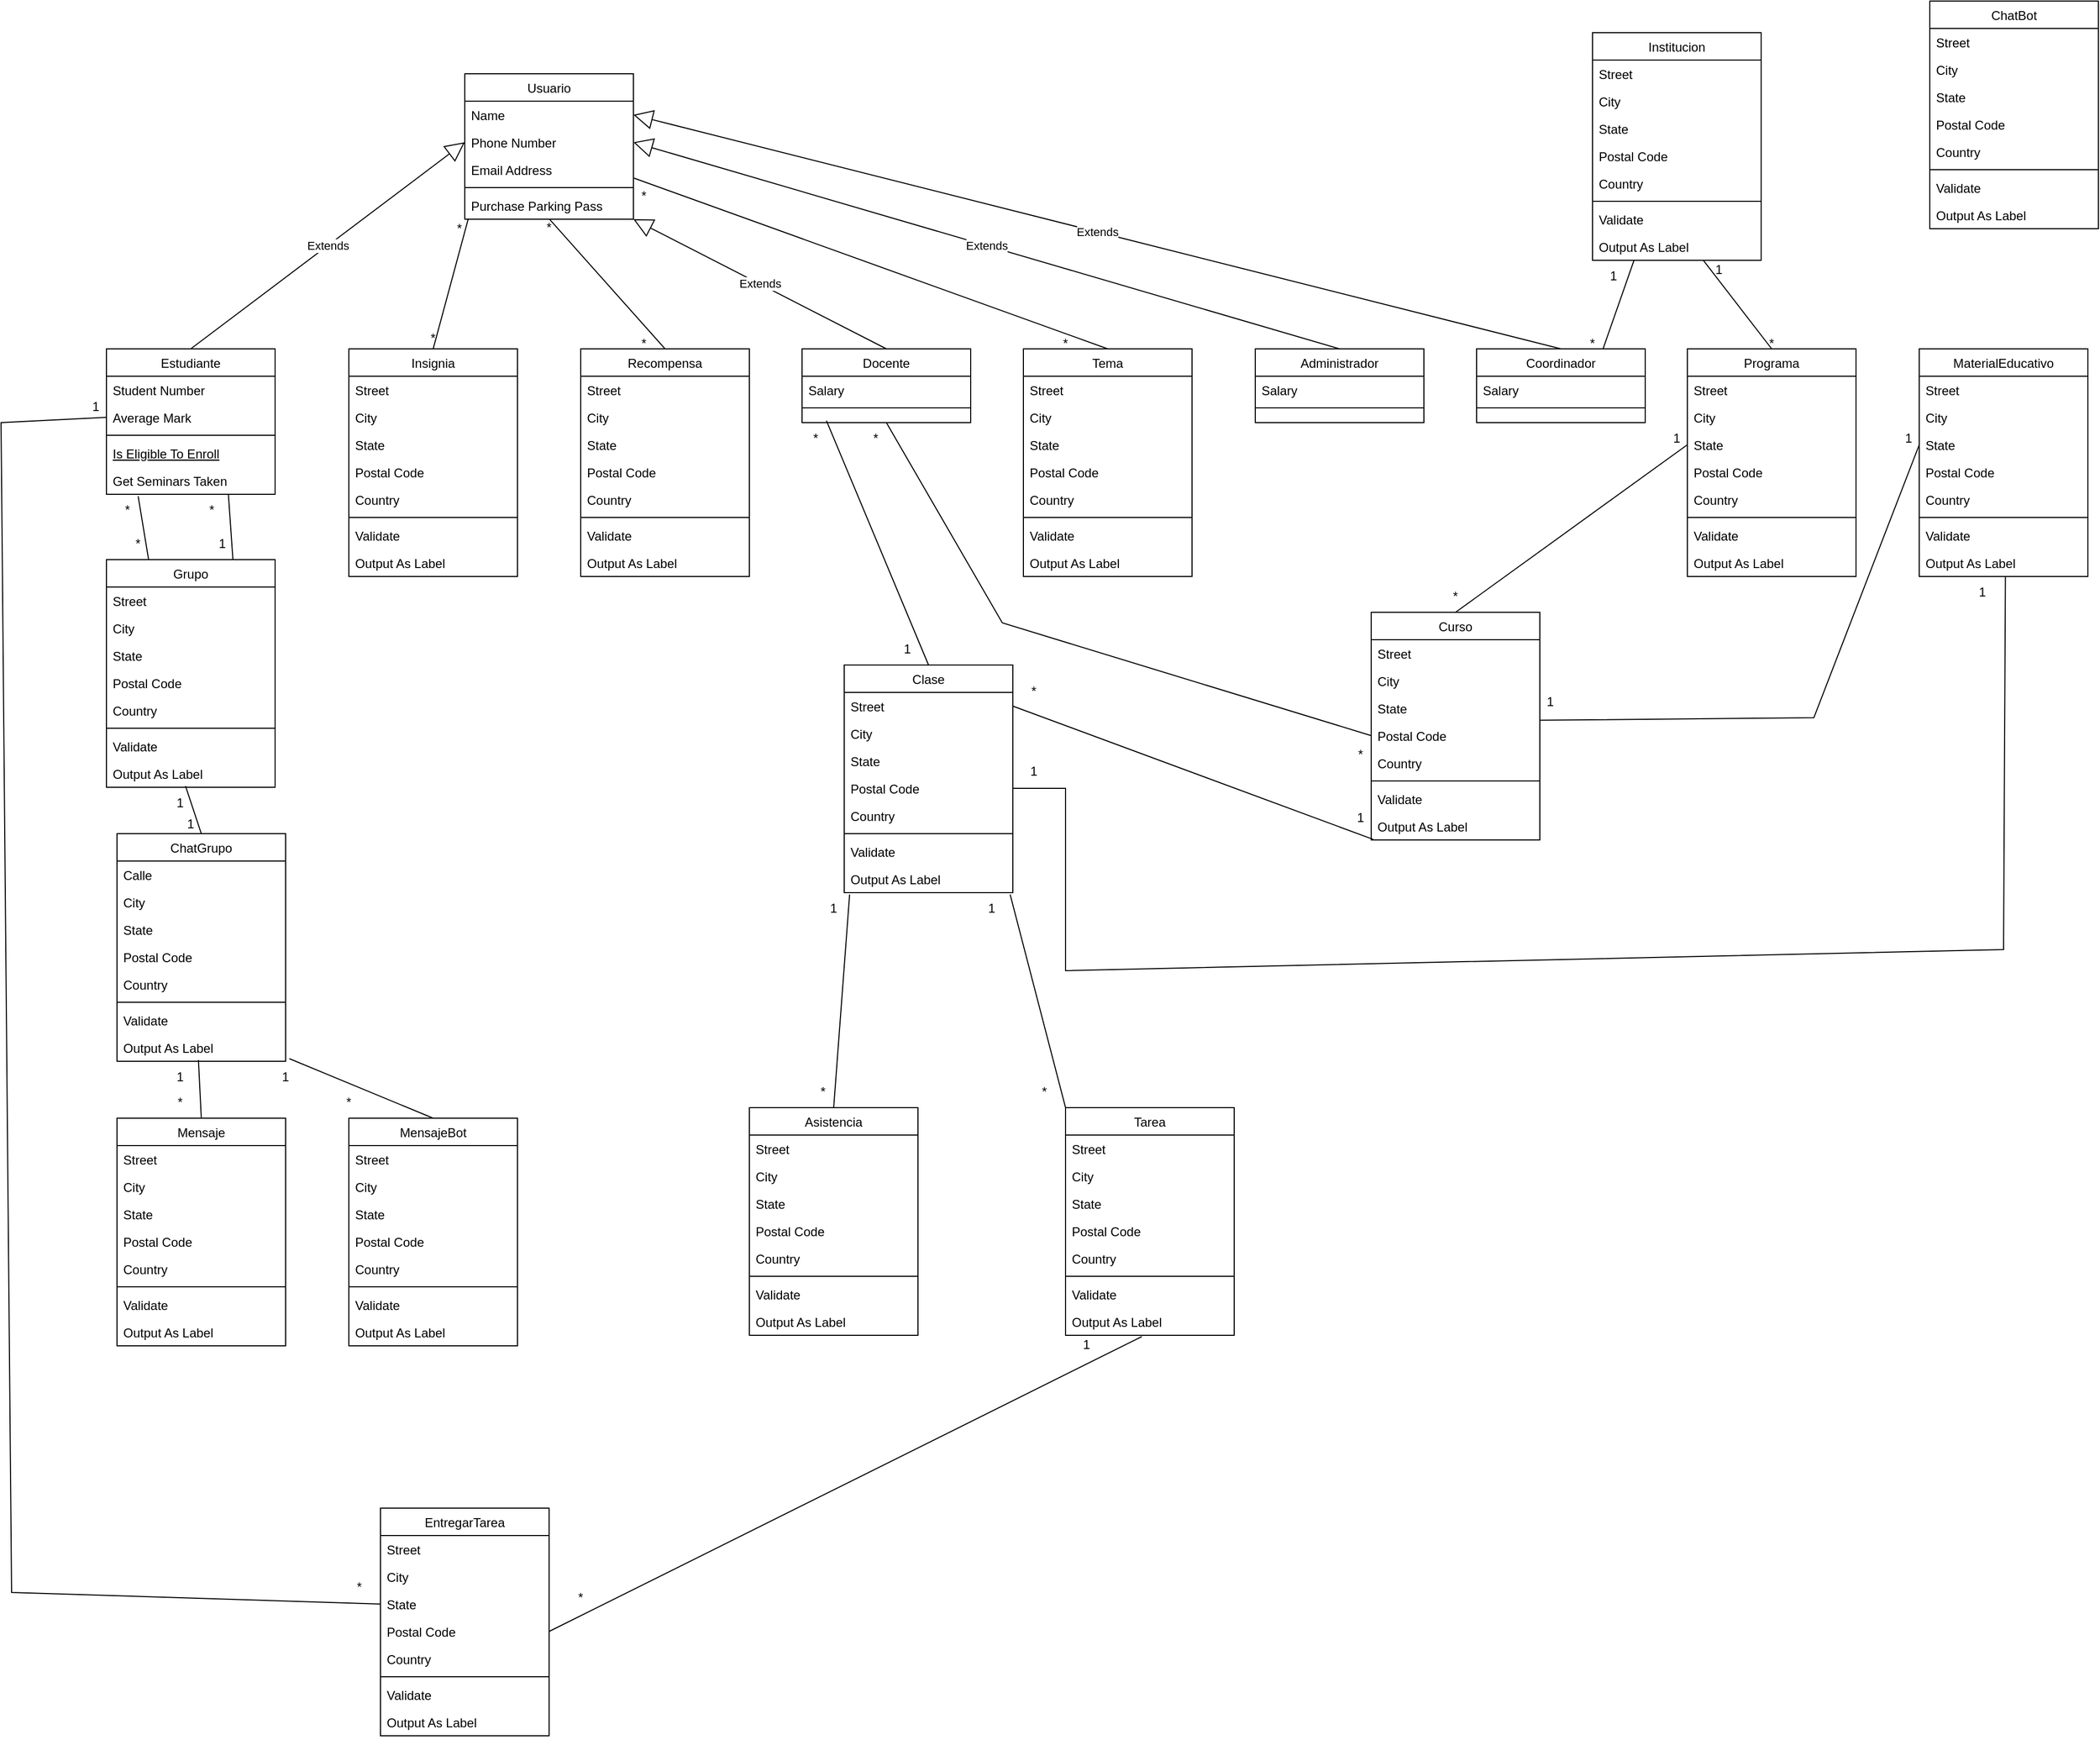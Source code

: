 <mxfile version="27.2.0">
  <diagram id="C5RBs43oDa-KdzZeNtuy" name="Page-1">
    <mxGraphModel dx="3510" dy="4273" grid="1" gridSize="10" guides="1" tooltips="1" connect="1" arrows="1" fold="1" page="1" pageScale="1" pageWidth="827" pageHeight="1169" math="0" shadow="0">
      <root>
        <mxCell id="WIyWlLk6GJQsqaUBKTNV-0" />
        <mxCell id="WIyWlLk6GJQsqaUBKTNV-1" parent="WIyWlLk6GJQsqaUBKTNV-0" />
        <mxCell id="zkfFHV4jXpPFQw0GAbJ--0" value="Usuario" style="swimlane;fontStyle=0;align=center;verticalAlign=top;childLayout=stackLayout;horizontal=1;startSize=26;horizontalStack=0;resizeParent=1;resizeLast=0;collapsible=1;marginBottom=0;rounded=0;shadow=0;strokeWidth=1;" parent="WIyWlLk6GJQsqaUBKTNV-1" vertex="1">
          <mxGeometry x="-1130" y="-331" width="160" height="138" as="geometry">
            <mxRectangle x="230" y="140" width="160" height="26" as="alternateBounds" />
          </mxGeometry>
        </mxCell>
        <mxCell id="zkfFHV4jXpPFQw0GAbJ--1" value="Name" style="text;align=left;verticalAlign=top;spacingLeft=4;spacingRight=4;overflow=hidden;rotatable=0;points=[[0,0.5],[1,0.5]];portConstraint=eastwest;" parent="zkfFHV4jXpPFQw0GAbJ--0" vertex="1">
          <mxGeometry y="26" width="160" height="26" as="geometry" />
        </mxCell>
        <mxCell id="zkfFHV4jXpPFQw0GAbJ--2" value="Phone Number" style="text;align=left;verticalAlign=top;spacingLeft=4;spacingRight=4;overflow=hidden;rotatable=0;points=[[0,0.5],[1,0.5]];portConstraint=eastwest;rounded=0;shadow=0;html=0;" parent="zkfFHV4jXpPFQw0GAbJ--0" vertex="1">
          <mxGeometry y="52" width="160" height="26" as="geometry" />
        </mxCell>
        <mxCell id="zkfFHV4jXpPFQw0GAbJ--3" value="Email Address" style="text;align=left;verticalAlign=top;spacingLeft=4;spacingRight=4;overflow=hidden;rotatable=0;points=[[0,0.5],[1,0.5]];portConstraint=eastwest;rounded=0;shadow=0;html=0;" parent="zkfFHV4jXpPFQw0GAbJ--0" vertex="1">
          <mxGeometry y="78" width="160" height="26" as="geometry" />
        </mxCell>
        <mxCell id="zkfFHV4jXpPFQw0GAbJ--4" value="" style="line;html=1;strokeWidth=1;align=left;verticalAlign=middle;spacingTop=-1;spacingLeft=3;spacingRight=3;rotatable=0;labelPosition=right;points=[];portConstraint=eastwest;" parent="zkfFHV4jXpPFQw0GAbJ--0" vertex="1">
          <mxGeometry y="104" width="160" height="8" as="geometry" />
        </mxCell>
        <mxCell id="zkfFHV4jXpPFQw0GAbJ--5" value="Purchase Parking Pass" style="text;align=left;verticalAlign=top;spacingLeft=4;spacingRight=4;overflow=hidden;rotatable=0;points=[[0,0.5],[1,0.5]];portConstraint=eastwest;" parent="zkfFHV4jXpPFQw0GAbJ--0" vertex="1">
          <mxGeometry y="112" width="160" height="26" as="geometry" />
        </mxCell>
        <mxCell id="zkfFHV4jXpPFQw0GAbJ--6" value="Estudiante" style="swimlane;fontStyle=0;align=center;verticalAlign=top;childLayout=stackLayout;horizontal=1;startSize=26;horizontalStack=0;resizeParent=1;resizeLast=0;collapsible=1;marginBottom=0;rounded=0;shadow=0;strokeWidth=1;" parent="WIyWlLk6GJQsqaUBKTNV-1" vertex="1">
          <mxGeometry x="-1470" y="-70" width="160" height="138" as="geometry">
            <mxRectangle x="130" y="380" width="160" height="26" as="alternateBounds" />
          </mxGeometry>
        </mxCell>
        <mxCell id="zkfFHV4jXpPFQw0GAbJ--7" value="Student Number" style="text;align=left;verticalAlign=top;spacingLeft=4;spacingRight=4;overflow=hidden;rotatable=0;points=[[0,0.5],[1,0.5]];portConstraint=eastwest;" parent="zkfFHV4jXpPFQw0GAbJ--6" vertex="1">
          <mxGeometry y="26" width="160" height="26" as="geometry" />
        </mxCell>
        <mxCell id="zkfFHV4jXpPFQw0GAbJ--8" value="Average Mark" style="text;align=left;verticalAlign=top;spacingLeft=4;spacingRight=4;overflow=hidden;rotatable=0;points=[[0,0.5],[1,0.5]];portConstraint=eastwest;rounded=0;shadow=0;html=0;" parent="zkfFHV4jXpPFQw0GAbJ--6" vertex="1">
          <mxGeometry y="52" width="160" height="26" as="geometry" />
        </mxCell>
        <mxCell id="zkfFHV4jXpPFQw0GAbJ--9" value="" style="line;html=1;strokeWidth=1;align=left;verticalAlign=middle;spacingTop=-1;spacingLeft=3;spacingRight=3;rotatable=0;labelPosition=right;points=[];portConstraint=eastwest;" parent="zkfFHV4jXpPFQw0GAbJ--6" vertex="1">
          <mxGeometry y="78" width="160" height="8" as="geometry" />
        </mxCell>
        <mxCell id="zkfFHV4jXpPFQw0GAbJ--10" value="Is Eligible To Enroll" style="text;align=left;verticalAlign=top;spacingLeft=4;spacingRight=4;overflow=hidden;rotatable=0;points=[[0,0.5],[1,0.5]];portConstraint=eastwest;fontStyle=4" parent="zkfFHV4jXpPFQw0GAbJ--6" vertex="1">
          <mxGeometry y="86" width="160" height="26" as="geometry" />
        </mxCell>
        <mxCell id="zkfFHV4jXpPFQw0GAbJ--11" value="Get Seminars Taken" style="text;align=left;verticalAlign=top;spacingLeft=4;spacingRight=4;overflow=hidden;rotatable=0;points=[[0,0.5],[1,0.5]];portConstraint=eastwest;" parent="zkfFHV4jXpPFQw0GAbJ--6" vertex="1">
          <mxGeometry y="112" width="160" height="26" as="geometry" />
        </mxCell>
        <mxCell id="zkfFHV4jXpPFQw0GAbJ--13" value="Docente" style="swimlane;fontStyle=0;align=center;verticalAlign=top;childLayout=stackLayout;horizontal=1;startSize=26;horizontalStack=0;resizeParent=1;resizeLast=0;collapsible=1;marginBottom=0;rounded=0;shadow=0;strokeWidth=1;" parent="WIyWlLk6GJQsqaUBKTNV-1" vertex="1">
          <mxGeometry x="-810" y="-70" width="160" height="70" as="geometry">
            <mxRectangle x="340" y="380" width="170" height="26" as="alternateBounds" />
          </mxGeometry>
        </mxCell>
        <mxCell id="zkfFHV4jXpPFQw0GAbJ--14" value="Salary" style="text;align=left;verticalAlign=top;spacingLeft=4;spacingRight=4;overflow=hidden;rotatable=0;points=[[0,0.5],[1,0.5]];portConstraint=eastwest;" parent="zkfFHV4jXpPFQw0GAbJ--13" vertex="1">
          <mxGeometry y="26" width="160" height="26" as="geometry" />
        </mxCell>
        <mxCell id="zkfFHV4jXpPFQw0GAbJ--15" value="" style="line;html=1;strokeWidth=1;align=left;verticalAlign=middle;spacingTop=-1;spacingLeft=3;spacingRight=3;rotatable=0;labelPosition=right;points=[];portConstraint=eastwest;" parent="zkfFHV4jXpPFQw0GAbJ--13" vertex="1">
          <mxGeometry y="52" width="160" height="8" as="geometry" />
        </mxCell>
        <mxCell id="zkfFHV4jXpPFQw0GAbJ--17" value="EntregarTarea" style="swimlane;fontStyle=0;align=center;verticalAlign=top;childLayout=stackLayout;horizontal=1;startSize=26;horizontalStack=0;resizeParent=1;resizeLast=0;collapsible=1;marginBottom=0;rounded=0;shadow=0;strokeWidth=1;" parent="WIyWlLk6GJQsqaUBKTNV-1" vertex="1">
          <mxGeometry x="-1210" y="1030" width="160" height="216" as="geometry">
            <mxRectangle x="550" y="140" width="160" height="26" as="alternateBounds" />
          </mxGeometry>
        </mxCell>
        <mxCell id="zkfFHV4jXpPFQw0GAbJ--18" value="Street" style="text;align=left;verticalAlign=top;spacingLeft=4;spacingRight=4;overflow=hidden;rotatable=0;points=[[0,0.5],[1,0.5]];portConstraint=eastwest;" parent="zkfFHV4jXpPFQw0GAbJ--17" vertex="1">
          <mxGeometry y="26" width="160" height="26" as="geometry" />
        </mxCell>
        <mxCell id="zkfFHV4jXpPFQw0GAbJ--19" value="City" style="text;align=left;verticalAlign=top;spacingLeft=4;spacingRight=4;overflow=hidden;rotatable=0;points=[[0,0.5],[1,0.5]];portConstraint=eastwest;rounded=0;shadow=0;html=0;" parent="zkfFHV4jXpPFQw0GAbJ--17" vertex="1">
          <mxGeometry y="52" width="160" height="26" as="geometry" />
        </mxCell>
        <mxCell id="zkfFHV4jXpPFQw0GAbJ--20" value="State" style="text;align=left;verticalAlign=top;spacingLeft=4;spacingRight=4;overflow=hidden;rotatable=0;points=[[0,0.5],[1,0.5]];portConstraint=eastwest;rounded=0;shadow=0;html=0;" parent="zkfFHV4jXpPFQw0GAbJ--17" vertex="1">
          <mxGeometry y="78" width="160" height="26" as="geometry" />
        </mxCell>
        <mxCell id="zkfFHV4jXpPFQw0GAbJ--21" value="Postal Code" style="text;align=left;verticalAlign=top;spacingLeft=4;spacingRight=4;overflow=hidden;rotatable=0;points=[[0,0.5],[1,0.5]];portConstraint=eastwest;rounded=0;shadow=0;html=0;" parent="zkfFHV4jXpPFQw0GAbJ--17" vertex="1">
          <mxGeometry y="104" width="160" height="26" as="geometry" />
        </mxCell>
        <mxCell id="zkfFHV4jXpPFQw0GAbJ--22" value="Country" style="text;align=left;verticalAlign=top;spacingLeft=4;spacingRight=4;overflow=hidden;rotatable=0;points=[[0,0.5],[1,0.5]];portConstraint=eastwest;rounded=0;shadow=0;html=0;" parent="zkfFHV4jXpPFQw0GAbJ--17" vertex="1">
          <mxGeometry y="130" width="160" height="26" as="geometry" />
        </mxCell>
        <mxCell id="zkfFHV4jXpPFQw0GAbJ--23" value="" style="line;html=1;strokeWidth=1;align=left;verticalAlign=middle;spacingTop=-1;spacingLeft=3;spacingRight=3;rotatable=0;labelPosition=right;points=[];portConstraint=eastwest;" parent="zkfFHV4jXpPFQw0GAbJ--17" vertex="1">
          <mxGeometry y="156" width="160" height="8" as="geometry" />
        </mxCell>
        <mxCell id="zkfFHV4jXpPFQw0GAbJ--24" value="Validate" style="text;align=left;verticalAlign=top;spacingLeft=4;spacingRight=4;overflow=hidden;rotatable=0;points=[[0,0.5],[1,0.5]];portConstraint=eastwest;" parent="zkfFHV4jXpPFQw0GAbJ--17" vertex="1">
          <mxGeometry y="164" width="160" height="26" as="geometry" />
        </mxCell>
        <mxCell id="zkfFHV4jXpPFQw0GAbJ--25" value="Output As Label" style="text;align=left;verticalAlign=top;spacingLeft=4;spacingRight=4;overflow=hidden;rotatable=0;points=[[0,0.5],[1,0.5]];portConstraint=eastwest;" parent="zkfFHV4jXpPFQw0GAbJ--17" vertex="1">
          <mxGeometry y="190" width="160" height="26" as="geometry" />
        </mxCell>
        <mxCell id="dx1pOB1YTq3_E8rUqa2D-0" value="Administrador" style="swimlane;fontStyle=0;align=center;verticalAlign=top;childLayout=stackLayout;horizontal=1;startSize=26;horizontalStack=0;resizeParent=1;resizeLast=0;collapsible=1;marginBottom=0;rounded=0;shadow=0;strokeWidth=1;" parent="WIyWlLk6GJQsqaUBKTNV-1" vertex="1">
          <mxGeometry x="-380" y="-70" width="160" height="70" as="geometry">
            <mxRectangle x="340" y="380" width="170" height="26" as="alternateBounds" />
          </mxGeometry>
        </mxCell>
        <mxCell id="dx1pOB1YTq3_E8rUqa2D-1" value="Salary" style="text;align=left;verticalAlign=top;spacingLeft=4;spacingRight=4;overflow=hidden;rotatable=0;points=[[0,0.5],[1,0.5]];portConstraint=eastwest;" parent="dx1pOB1YTq3_E8rUqa2D-0" vertex="1">
          <mxGeometry y="26" width="160" height="26" as="geometry" />
        </mxCell>
        <mxCell id="dx1pOB1YTq3_E8rUqa2D-2" value="" style="line;html=1;strokeWidth=1;align=left;verticalAlign=middle;spacingTop=-1;spacingLeft=3;spacingRight=3;rotatable=0;labelPosition=right;points=[];portConstraint=eastwest;" parent="dx1pOB1YTq3_E8rUqa2D-0" vertex="1">
          <mxGeometry y="52" width="160" height="8" as="geometry" />
        </mxCell>
        <mxCell id="dx1pOB1YTq3_E8rUqa2D-3" value="Coordinador" style="swimlane;fontStyle=0;align=center;verticalAlign=top;childLayout=stackLayout;horizontal=1;startSize=26;horizontalStack=0;resizeParent=1;resizeLast=0;collapsible=1;marginBottom=0;rounded=0;shadow=0;strokeWidth=1;" parent="WIyWlLk6GJQsqaUBKTNV-1" vertex="1">
          <mxGeometry x="-170" y="-70" width="160" height="70" as="geometry">
            <mxRectangle x="340" y="380" width="170" height="26" as="alternateBounds" />
          </mxGeometry>
        </mxCell>
        <mxCell id="dx1pOB1YTq3_E8rUqa2D-4" value="Salary" style="text;align=left;verticalAlign=top;spacingLeft=4;spacingRight=4;overflow=hidden;rotatable=0;points=[[0,0.5],[1,0.5]];portConstraint=eastwest;" parent="dx1pOB1YTq3_E8rUqa2D-3" vertex="1">
          <mxGeometry y="26" width="160" height="26" as="geometry" />
        </mxCell>
        <mxCell id="dx1pOB1YTq3_E8rUqa2D-5" value="" style="line;html=1;strokeWidth=1;align=left;verticalAlign=middle;spacingTop=-1;spacingLeft=3;spacingRight=3;rotatable=0;labelPosition=right;points=[];portConstraint=eastwest;" parent="dx1pOB1YTq3_E8rUqa2D-3" vertex="1">
          <mxGeometry y="52" width="160" height="8" as="geometry" />
        </mxCell>
        <mxCell id="dx1pOB1YTq3_E8rUqa2D-6" value="Grupo" style="swimlane;fontStyle=0;align=center;verticalAlign=top;childLayout=stackLayout;horizontal=1;startSize=26;horizontalStack=0;resizeParent=1;resizeLast=0;collapsible=1;marginBottom=0;rounded=0;shadow=0;strokeWidth=1;" parent="WIyWlLk6GJQsqaUBKTNV-1" vertex="1">
          <mxGeometry x="-1470" y="130" width="160" height="216" as="geometry">
            <mxRectangle x="550" y="140" width="160" height="26" as="alternateBounds" />
          </mxGeometry>
        </mxCell>
        <mxCell id="dx1pOB1YTq3_E8rUqa2D-7" value="Street" style="text;align=left;verticalAlign=top;spacingLeft=4;spacingRight=4;overflow=hidden;rotatable=0;points=[[0,0.5],[1,0.5]];portConstraint=eastwest;" parent="dx1pOB1YTq3_E8rUqa2D-6" vertex="1">
          <mxGeometry y="26" width="160" height="26" as="geometry" />
        </mxCell>
        <mxCell id="dx1pOB1YTq3_E8rUqa2D-8" value="City" style="text;align=left;verticalAlign=top;spacingLeft=4;spacingRight=4;overflow=hidden;rotatable=0;points=[[0,0.5],[1,0.5]];portConstraint=eastwest;rounded=0;shadow=0;html=0;" parent="dx1pOB1YTq3_E8rUqa2D-6" vertex="1">
          <mxGeometry y="52" width="160" height="26" as="geometry" />
        </mxCell>
        <mxCell id="dx1pOB1YTq3_E8rUqa2D-9" value="State" style="text;align=left;verticalAlign=top;spacingLeft=4;spacingRight=4;overflow=hidden;rotatable=0;points=[[0,0.5],[1,0.5]];portConstraint=eastwest;rounded=0;shadow=0;html=0;" parent="dx1pOB1YTq3_E8rUqa2D-6" vertex="1">
          <mxGeometry y="78" width="160" height="26" as="geometry" />
        </mxCell>
        <mxCell id="dx1pOB1YTq3_E8rUqa2D-10" value="Postal Code" style="text;align=left;verticalAlign=top;spacingLeft=4;spacingRight=4;overflow=hidden;rotatable=0;points=[[0,0.5],[1,0.5]];portConstraint=eastwest;rounded=0;shadow=0;html=0;" parent="dx1pOB1YTq3_E8rUqa2D-6" vertex="1">
          <mxGeometry y="104" width="160" height="26" as="geometry" />
        </mxCell>
        <mxCell id="dx1pOB1YTq3_E8rUqa2D-11" value="Country" style="text;align=left;verticalAlign=top;spacingLeft=4;spacingRight=4;overflow=hidden;rotatable=0;points=[[0,0.5],[1,0.5]];portConstraint=eastwest;rounded=0;shadow=0;html=0;" parent="dx1pOB1YTq3_E8rUqa2D-6" vertex="1">
          <mxGeometry y="130" width="160" height="26" as="geometry" />
        </mxCell>
        <mxCell id="dx1pOB1YTq3_E8rUqa2D-12" value="" style="line;html=1;strokeWidth=1;align=left;verticalAlign=middle;spacingTop=-1;spacingLeft=3;spacingRight=3;rotatable=0;labelPosition=right;points=[];portConstraint=eastwest;" parent="dx1pOB1YTq3_E8rUqa2D-6" vertex="1">
          <mxGeometry y="156" width="160" height="8" as="geometry" />
        </mxCell>
        <mxCell id="dx1pOB1YTq3_E8rUqa2D-13" value="Validate" style="text;align=left;verticalAlign=top;spacingLeft=4;spacingRight=4;overflow=hidden;rotatable=0;points=[[0,0.5],[1,0.5]];portConstraint=eastwest;" parent="dx1pOB1YTq3_E8rUqa2D-6" vertex="1">
          <mxGeometry y="164" width="160" height="26" as="geometry" />
        </mxCell>
        <mxCell id="dx1pOB1YTq3_E8rUqa2D-14" value="Output As Label" style="text;align=left;verticalAlign=top;spacingLeft=4;spacingRight=4;overflow=hidden;rotatable=0;points=[[0,0.5],[1,0.5]];portConstraint=eastwest;" parent="dx1pOB1YTq3_E8rUqa2D-6" vertex="1">
          <mxGeometry y="190" width="160" height="26" as="geometry" />
        </mxCell>
        <mxCell id="dx1pOB1YTq3_E8rUqa2D-15" value="Asistencia" style="swimlane;fontStyle=0;align=center;verticalAlign=top;childLayout=stackLayout;horizontal=1;startSize=26;horizontalStack=0;resizeParent=1;resizeLast=0;collapsible=1;marginBottom=0;rounded=0;shadow=0;strokeWidth=1;" parent="WIyWlLk6GJQsqaUBKTNV-1" vertex="1">
          <mxGeometry x="-860" y="650" width="160" height="216" as="geometry">
            <mxRectangle x="550" y="140" width="160" height="26" as="alternateBounds" />
          </mxGeometry>
        </mxCell>
        <mxCell id="dx1pOB1YTq3_E8rUqa2D-16" value="Street" style="text;align=left;verticalAlign=top;spacingLeft=4;spacingRight=4;overflow=hidden;rotatable=0;points=[[0,0.5],[1,0.5]];portConstraint=eastwest;" parent="dx1pOB1YTq3_E8rUqa2D-15" vertex="1">
          <mxGeometry y="26" width="160" height="26" as="geometry" />
        </mxCell>
        <mxCell id="dx1pOB1YTq3_E8rUqa2D-17" value="City" style="text;align=left;verticalAlign=top;spacingLeft=4;spacingRight=4;overflow=hidden;rotatable=0;points=[[0,0.5],[1,0.5]];portConstraint=eastwest;rounded=0;shadow=0;html=0;" parent="dx1pOB1YTq3_E8rUqa2D-15" vertex="1">
          <mxGeometry y="52" width="160" height="26" as="geometry" />
        </mxCell>
        <mxCell id="dx1pOB1YTq3_E8rUqa2D-18" value="State" style="text;align=left;verticalAlign=top;spacingLeft=4;spacingRight=4;overflow=hidden;rotatable=0;points=[[0,0.5],[1,0.5]];portConstraint=eastwest;rounded=0;shadow=0;html=0;" parent="dx1pOB1YTq3_E8rUqa2D-15" vertex="1">
          <mxGeometry y="78" width="160" height="26" as="geometry" />
        </mxCell>
        <mxCell id="dx1pOB1YTq3_E8rUqa2D-19" value="Postal Code" style="text;align=left;verticalAlign=top;spacingLeft=4;spacingRight=4;overflow=hidden;rotatable=0;points=[[0,0.5],[1,0.5]];portConstraint=eastwest;rounded=0;shadow=0;html=0;" parent="dx1pOB1YTq3_E8rUqa2D-15" vertex="1">
          <mxGeometry y="104" width="160" height="26" as="geometry" />
        </mxCell>
        <mxCell id="dx1pOB1YTq3_E8rUqa2D-20" value="Country" style="text;align=left;verticalAlign=top;spacingLeft=4;spacingRight=4;overflow=hidden;rotatable=0;points=[[0,0.5],[1,0.5]];portConstraint=eastwest;rounded=0;shadow=0;html=0;" parent="dx1pOB1YTq3_E8rUqa2D-15" vertex="1">
          <mxGeometry y="130" width="160" height="26" as="geometry" />
        </mxCell>
        <mxCell id="dx1pOB1YTq3_E8rUqa2D-21" value="" style="line;html=1;strokeWidth=1;align=left;verticalAlign=middle;spacingTop=-1;spacingLeft=3;spacingRight=3;rotatable=0;labelPosition=right;points=[];portConstraint=eastwest;" parent="dx1pOB1YTq3_E8rUqa2D-15" vertex="1">
          <mxGeometry y="156" width="160" height="8" as="geometry" />
        </mxCell>
        <mxCell id="dx1pOB1YTq3_E8rUqa2D-22" value="Validate" style="text;align=left;verticalAlign=top;spacingLeft=4;spacingRight=4;overflow=hidden;rotatable=0;points=[[0,0.5],[1,0.5]];portConstraint=eastwest;" parent="dx1pOB1YTq3_E8rUqa2D-15" vertex="1">
          <mxGeometry y="164" width="160" height="26" as="geometry" />
        </mxCell>
        <mxCell id="dx1pOB1YTq3_E8rUqa2D-23" value="Output As Label" style="text;align=left;verticalAlign=top;spacingLeft=4;spacingRight=4;overflow=hidden;rotatable=0;points=[[0,0.5],[1,0.5]];portConstraint=eastwest;" parent="dx1pOB1YTq3_E8rUqa2D-15" vertex="1">
          <mxGeometry y="190" width="160" height="26" as="geometry" />
        </mxCell>
        <mxCell id="dx1pOB1YTq3_E8rUqa2D-24" value="Tema" style="swimlane;fontStyle=0;align=center;verticalAlign=top;childLayout=stackLayout;horizontal=1;startSize=26;horizontalStack=0;resizeParent=1;resizeLast=0;collapsible=1;marginBottom=0;rounded=0;shadow=0;strokeWidth=1;" parent="WIyWlLk6GJQsqaUBKTNV-1" vertex="1">
          <mxGeometry x="-600" y="-70" width="160" height="216" as="geometry">
            <mxRectangle x="550" y="140" width="160" height="26" as="alternateBounds" />
          </mxGeometry>
        </mxCell>
        <mxCell id="dx1pOB1YTq3_E8rUqa2D-25" value="Street" style="text;align=left;verticalAlign=top;spacingLeft=4;spacingRight=4;overflow=hidden;rotatable=0;points=[[0,0.5],[1,0.5]];portConstraint=eastwest;" parent="dx1pOB1YTq3_E8rUqa2D-24" vertex="1">
          <mxGeometry y="26" width="160" height="26" as="geometry" />
        </mxCell>
        <mxCell id="dx1pOB1YTq3_E8rUqa2D-26" value="City" style="text;align=left;verticalAlign=top;spacingLeft=4;spacingRight=4;overflow=hidden;rotatable=0;points=[[0,0.5],[1,0.5]];portConstraint=eastwest;rounded=0;shadow=0;html=0;" parent="dx1pOB1YTq3_E8rUqa2D-24" vertex="1">
          <mxGeometry y="52" width="160" height="26" as="geometry" />
        </mxCell>
        <mxCell id="dx1pOB1YTq3_E8rUqa2D-27" value="State" style="text;align=left;verticalAlign=top;spacingLeft=4;spacingRight=4;overflow=hidden;rotatable=0;points=[[0,0.5],[1,0.5]];portConstraint=eastwest;rounded=0;shadow=0;html=0;" parent="dx1pOB1YTq3_E8rUqa2D-24" vertex="1">
          <mxGeometry y="78" width="160" height="26" as="geometry" />
        </mxCell>
        <mxCell id="dx1pOB1YTq3_E8rUqa2D-28" value="Postal Code" style="text;align=left;verticalAlign=top;spacingLeft=4;spacingRight=4;overflow=hidden;rotatable=0;points=[[0,0.5],[1,0.5]];portConstraint=eastwest;rounded=0;shadow=0;html=0;" parent="dx1pOB1YTq3_E8rUqa2D-24" vertex="1">
          <mxGeometry y="104" width="160" height="26" as="geometry" />
        </mxCell>
        <mxCell id="dx1pOB1YTq3_E8rUqa2D-29" value="Country" style="text;align=left;verticalAlign=top;spacingLeft=4;spacingRight=4;overflow=hidden;rotatable=0;points=[[0,0.5],[1,0.5]];portConstraint=eastwest;rounded=0;shadow=0;html=0;" parent="dx1pOB1YTq3_E8rUqa2D-24" vertex="1">
          <mxGeometry y="130" width="160" height="26" as="geometry" />
        </mxCell>
        <mxCell id="dx1pOB1YTq3_E8rUqa2D-30" value="" style="line;html=1;strokeWidth=1;align=left;verticalAlign=middle;spacingTop=-1;spacingLeft=3;spacingRight=3;rotatable=0;labelPosition=right;points=[];portConstraint=eastwest;" parent="dx1pOB1YTq3_E8rUqa2D-24" vertex="1">
          <mxGeometry y="156" width="160" height="8" as="geometry" />
        </mxCell>
        <mxCell id="dx1pOB1YTq3_E8rUqa2D-31" value="Validate" style="text;align=left;verticalAlign=top;spacingLeft=4;spacingRight=4;overflow=hidden;rotatable=0;points=[[0,0.5],[1,0.5]];portConstraint=eastwest;" parent="dx1pOB1YTq3_E8rUqa2D-24" vertex="1">
          <mxGeometry y="164" width="160" height="26" as="geometry" />
        </mxCell>
        <mxCell id="dx1pOB1YTq3_E8rUqa2D-32" value="Output As Label" style="text;align=left;verticalAlign=top;spacingLeft=4;spacingRight=4;overflow=hidden;rotatable=0;points=[[0,0.5],[1,0.5]];portConstraint=eastwest;" parent="dx1pOB1YTq3_E8rUqa2D-24" vertex="1">
          <mxGeometry y="190" width="160" height="26" as="geometry" />
        </mxCell>
        <mxCell id="dx1pOB1YTq3_E8rUqa2D-33" value="Recompensa" style="swimlane;fontStyle=0;align=center;verticalAlign=top;childLayout=stackLayout;horizontal=1;startSize=26;horizontalStack=0;resizeParent=1;resizeLast=0;collapsible=1;marginBottom=0;rounded=0;shadow=0;strokeWidth=1;" parent="WIyWlLk6GJQsqaUBKTNV-1" vertex="1">
          <mxGeometry x="-1020" y="-70" width="160" height="216" as="geometry">
            <mxRectangle x="550" y="140" width="160" height="26" as="alternateBounds" />
          </mxGeometry>
        </mxCell>
        <mxCell id="dx1pOB1YTq3_E8rUqa2D-34" value="Street" style="text;align=left;verticalAlign=top;spacingLeft=4;spacingRight=4;overflow=hidden;rotatable=0;points=[[0,0.5],[1,0.5]];portConstraint=eastwest;" parent="dx1pOB1YTq3_E8rUqa2D-33" vertex="1">
          <mxGeometry y="26" width="160" height="26" as="geometry" />
        </mxCell>
        <mxCell id="dx1pOB1YTq3_E8rUqa2D-35" value="City" style="text;align=left;verticalAlign=top;spacingLeft=4;spacingRight=4;overflow=hidden;rotatable=0;points=[[0,0.5],[1,0.5]];portConstraint=eastwest;rounded=0;shadow=0;html=0;" parent="dx1pOB1YTq3_E8rUqa2D-33" vertex="1">
          <mxGeometry y="52" width="160" height="26" as="geometry" />
        </mxCell>
        <mxCell id="dx1pOB1YTq3_E8rUqa2D-36" value="State" style="text;align=left;verticalAlign=top;spacingLeft=4;spacingRight=4;overflow=hidden;rotatable=0;points=[[0,0.5],[1,0.5]];portConstraint=eastwest;rounded=0;shadow=0;html=0;" parent="dx1pOB1YTq3_E8rUqa2D-33" vertex="1">
          <mxGeometry y="78" width="160" height="26" as="geometry" />
        </mxCell>
        <mxCell id="dx1pOB1YTq3_E8rUqa2D-37" value="Postal Code" style="text;align=left;verticalAlign=top;spacingLeft=4;spacingRight=4;overflow=hidden;rotatable=0;points=[[0,0.5],[1,0.5]];portConstraint=eastwest;rounded=0;shadow=0;html=0;" parent="dx1pOB1YTq3_E8rUqa2D-33" vertex="1">
          <mxGeometry y="104" width="160" height="26" as="geometry" />
        </mxCell>
        <mxCell id="dx1pOB1YTq3_E8rUqa2D-38" value="Country" style="text;align=left;verticalAlign=top;spacingLeft=4;spacingRight=4;overflow=hidden;rotatable=0;points=[[0,0.5],[1,0.5]];portConstraint=eastwest;rounded=0;shadow=0;html=0;" parent="dx1pOB1YTq3_E8rUqa2D-33" vertex="1">
          <mxGeometry y="130" width="160" height="26" as="geometry" />
        </mxCell>
        <mxCell id="dx1pOB1YTq3_E8rUqa2D-39" value="" style="line;html=1;strokeWidth=1;align=left;verticalAlign=middle;spacingTop=-1;spacingLeft=3;spacingRight=3;rotatable=0;labelPosition=right;points=[];portConstraint=eastwest;" parent="dx1pOB1YTq3_E8rUqa2D-33" vertex="1">
          <mxGeometry y="156" width="160" height="8" as="geometry" />
        </mxCell>
        <mxCell id="dx1pOB1YTq3_E8rUqa2D-40" value="Validate" style="text;align=left;verticalAlign=top;spacingLeft=4;spacingRight=4;overflow=hidden;rotatable=0;points=[[0,0.5],[1,0.5]];portConstraint=eastwest;" parent="dx1pOB1YTq3_E8rUqa2D-33" vertex="1">
          <mxGeometry y="164" width="160" height="26" as="geometry" />
        </mxCell>
        <mxCell id="dx1pOB1YTq3_E8rUqa2D-41" value="Output As Label" style="text;align=left;verticalAlign=top;spacingLeft=4;spacingRight=4;overflow=hidden;rotatable=0;points=[[0,0.5],[1,0.5]];portConstraint=eastwest;" parent="dx1pOB1YTq3_E8rUqa2D-33" vertex="1">
          <mxGeometry y="190" width="160" height="26" as="geometry" />
        </mxCell>
        <mxCell id="dx1pOB1YTq3_E8rUqa2D-42" value="Insignia" style="swimlane;fontStyle=0;align=center;verticalAlign=top;childLayout=stackLayout;horizontal=1;startSize=26;horizontalStack=0;resizeParent=1;resizeLast=0;collapsible=1;marginBottom=0;rounded=0;shadow=0;strokeWidth=1;" parent="WIyWlLk6GJQsqaUBKTNV-1" vertex="1">
          <mxGeometry x="-1240" y="-70" width="160" height="216" as="geometry">
            <mxRectangle x="550" y="140" width="160" height="26" as="alternateBounds" />
          </mxGeometry>
        </mxCell>
        <mxCell id="dx1pOB1YTq3_E8rUqa2D-43" value="Street" style="text;align=left;verticalAlign=top;spacingLeft=4;spacingRight=4;overflow=hidden;rotatable=0;points=[[0,0.5],[1,0.5]];portConstraint=eastwest;" parent="dx1pOB1YTq3_E8rUqa2D-42" vertex="1">
          <mxGeometry y="26" width="160" height="26" as="geometry" />
        </mxCell>
        <mxCell id="dx1pOB1YTq3_E8rUqa2D-44" value="City" style="text;align=left;verticalAlign=top;spacingLeft=4;spacingRight=4;overflow=hidden;rotatable=0;points=[[0,0.5],[1,0.5]];portConstraint=eastwest;rounded=0;shadow=0;html=0;" parent="dx1pOB1YTq3_E8rUqa2D-42" vertex="1">
          <mxGeometry y="52" width="160" height="26" as="geometry" />
        </mxCell>
        <mxCell id="dx1pOB1YTq3_E8rUqa2D-45" value="State" style="text;align=left;verticalAlign=top;spacingLeft=4;spacingRight=4;overflow=hidden;rotatable=0;points=[[0,0.5],[1,0.5]];portConstraint=eastwest;rounded=0;shadow=0;html=0;" parent="dx1pOB1YTq3_E8rUqa2D-42" vertex="1">
          <mxGeometry y="78" width="160" height="26" as="geometry" />
        </mxCell>
        <mxCell id="dx1pOB1YTq3_E8rUqa2D-46" value="Postal Code" style="text;align=left;verticalAlign=top;spacingLeft=4;spacingRight=4;overflow=hidden;rotatable=0;points=[[0,0.5],[1,0.5]];portConstraint=eastwest;rounded=0;shadow=0;html=0;" parent="dx1pOB1YTq3_E8rUqa2D-42" vertex="1">
          <mxGeometry y="104" width="160" height="26" as="geometry" />
        </mxCell>
        <mxCell id="dx1pOB1YTq3_E8rUqa2D-47" value="Country" style="text;align=left;verticalAlign=top;spacingLeft=4;spacingRight=4;overflow=hidden;rotatable=0;points=[[0,0.5],[1,0.5]];portConstraint=eastwest;rounded=0;shadow=0;html=0;" parent="dx1pOB1YTq3_E8rUqa2D-42" vertex="1">
          <mxGeometry y="130" width="160" height="26" as="geometry" />
        </mxCell>
        <mxCell id="dx1pOB1YTq3_E8rUqa2D-48" value="" style="line;html=1;strokeWidth=1;align=left;verticalAlign=middle;spacingTop=-1;spacingLeft=3;spacingRight=3;rotatable=0;labelPosition=right;points=[];portConstraint=eastwest;" parent="dx1pOB1YTq3_E8rUqa2D-42" vertex="1">
          <mxGeometry y="156" width="160" height="8" as="geometry" />
        </mxCell>
        <mxCell id="dx1pOB1YTq3_E8rUqa2D-49" value="Validate" style="text;align=left;verticalAlign=top;spacingLeft=4;spacingRight=4;overflow=hidden;rotatable=0;points=[[0,0.5],[1,0.5]];portConstraint=eastwest;" parent="dx1pOB1YTq3_E8rUqa2D-42" vertex="1">
          <mxGeometry y="164" width="160" height="26" as="geometry" />
        </mxCell>
        <mxCell id="dx1pOB1YTq3_E8rUqa2D-50" value="Output As Label" style="text;align=left;verticalAlign=top;spacingLeft=4;spacingRight=4;overflow=hidden;rotatable=0;points=[[0,0.5],[1,0.5]];portConstraint=eastwest;" parent="dx1pOB1YTq3_E8rUqa2D-42" vertex="1">
          <mxGeometry y="190" width="160" height="26" as="geometry" />
        </mxCell>
        <mxCell id="SDnHTRxYMjUoQuT78dSm-2" value="Programa" style="swimlane;fontStyle=0;align=center;verticalAlign=top;childLayout=stackLayout;horizontal=1;startSize=26;horizontalStack=0;resizeParent=1;resizeLast=0;collapsible=1;marginBottom=0;rounded=0;shadow=0;strokeWidth=1;" vertex="1" parent="WIyWlLk6GJQsqaUBKTNV-1">
          <mxGeometry x="30" y="-70" width="160" height="216" as="geometry">
            <mxRectangle x="550" y="140" width="160" height="26" as="alternateBounds" />
          </mxGeometry>
        </mxCell>
        <mxCell id="SDnHTRxYMjUoQuT78dSm-3" value="Street" style="text;align=left;verticalAlign=top;spacingLeft=4;spacingRight=4;overflow=hidden;rotatable=0;points=[[0,0.5],[1,0.5]];portConstraint=eastwest;" vertex="1" parent="SDnHTRxYMjUoQuT78dSm-2">
          <mxGeometry y="26" width="160" height="26" as="geometry" />
        </mxCell>
        <mxCell id="SDnHTRxYMjUoQuT78dSm-4" value="City" style="text;align=left;verticalAlign=top;spacingLeft=4;spacingRight=4;overflow=hidden;rotatable=0;points=[[0,0.5],[1,0.5]];portConstraint=eastwest;rounded=0;shadow=0;html=0;" vertex="1" parent="SDnHTRxYMjUoQuT78dSm-2">
          <mxGeometry y="52" width="160" height="26" as="geometry" />
        </mxCell>
        <mxCell id="SDnHTRxYMjUoQuT78dSm-5" value="State" style="text;align=left;verticalAlign=top;spacingLeft=4;spacingRight=4;overflow=hidden;rotatable=0;points=[[0,0.5],[1,0.5]];portConstraint=eastwest;rounded=0;shadow=0;html=0;" vertex="1" parent="SDnHTRxYMjUoQuT78dSm-2">
          <mxGeometry y="78" width="160" height="26" as="geometry" />
        </mxCell>
        <mxCell id="SDnHTRxYMjUoQuT78dSm-6" value="Postal Code" style="text;align=left;verticalAlign=top;spacingLeft=4;spacingRight=4;overflow=hidden;rotatable=0;points=[[0,0.5],[1,0.5]];portConstraint=eastwest;rounded=0;shadow=0;html=0;" vertex="1" parent="SDnHTRxYMjUoQuT78dSm-2">
          <mxGeometry y="104" width="160" height="26" as="geometry" />
        </mxCell>
        <mxCell id="SDnHTRxYMjUoQuT78dSm-7" value="Country" style="text;align=left;verticalAlign=top;spacingLeft=4;spacingRight=4;overflow=hidden;rotatable=0;points=[[0,0.5],[1,0.5]];portConstraint=eastwest;rounded=0;shadow=0;html=0;" vertex="1" parent="SDnHTRxYMjUoQuT78dSm-2">
          <mxGeometry y="130" width="160" height="26" as="geometry" />
        </mxCell>
        <mxCell id="SDnHTRxYMjUoQuT78dSm-8" value="" style="line;html=1;strokeWidth=1;align=left;verticalAlign=middle;spacingTop=-1;spacingLeft=3;spacingRight=3;rotatable=0;labelPosition=right;points=[];portConstraint=eastwest;" vertex="1" parent="SDnHTRxYMjUoQuT78dSm-2">
          <mxGeometry y="156" width="160" height="8" as="geometry" />
        </mxCell>
        <mxCell id="SDnHTRxYMjUoQuT78dSm-9" value="Validate" style="text;align=left;verticalAlign=top;spacingLeft=4;spacingRight=4;overflow=hidden;rotatable=0;points=[[0,0.5],[1,0.5]];portConstraint=eastwest;" vertex="1" parent="SDnHTRxYMjUoQuT78dSm-2">
          <mxGeometry y="164" width="160" height="26" as="geometry" />
        </mxCell>
        <mxCell id="SDnHTRxYMjUoQuT78dSm-10" value="Output As Label" style="text;align=left;verticalAlign=top;spacingLeft=4;spacingRight=4;overflow=hidden;rotatable=0;points=[[0,0.5],[1,0.5]];portConstraint=eastwest;" vertex="1" parent="SDnHTRxYMjUoQuT78dSm-2">
          <mxGeometry y="190" width="160" height="26" as="geometry" />
        </mxCell>
        <mxCell id="SDnHTRxYMjUoQuT78dSm-11" value="MaterialEducativo" style="swimlane;fontStyle=0;align=center;verticalAlign=top;childLayout=stackLayout;horizontal=1;startSize=26;horizontalStack=0;resizeParent=1;resizeLast=0;collapsible=1;marginBottom=0;rounded=0;shadow=0;strokeWidth=1;" vertex="1" parent="WIyWlLk6GJQsqaUBKTNV-1">
          <mxGeometry x="250" y="-70" width="160" height="216" as="geometry">
            <mxRectangle x="550" y="140" width="160" height="26" as="alternateBounds" />
          </mxGeometry>
        </mxCell>
        <mxCell id="SDnHTRxYMjUoQuT78dSm-12" value="Street" style="text;align=left;verticalAlign=top;spacingLeft=4;spacingRight=4;overflow=hidden;rotatable=0;points=[[0,0.5],[1,0.5]];portConstraint=eastwest;" vertex="1" parent="SDnHTRxYMjUoQuT78dSm-11">
          <mxGeometry y="26" width="160" height="26" as="geometry" />
        </mxCell>
        <mxCell id="SDnHTRxYMjUoQuT78dSm-13" value="City" style="text;align=left;verticalAlign=top;spacingLeft=4;spacingRight=4;overflow=hidden;rotatable=0;points=[[0,0.5],[1,0.5]];portConstraint=eastwest;rounded=0;shadow=0;html=0;" vertex="1" parent="SDnHTRxYMjUoQuT78dSm-11">
          <mxGeometry y="52" width="160" height="26" as="geometry" />
        </mxCell>
        <mxCell id="SDnHTRxYMjUoQuT78dSm-14" value="State" style="text;align=left;verticalAlign=top;spacingLeft=4;spacingRight=4;overflow=hidden;rotatable=0;points=[[0,0.5],[1,0.5]];portConstraint=eastwest;rounded=0;shadow=0;html=0;" vertex="1" parent="SDnHTRxYMjUoQuT78dSm-11">
          <mxGeometry y="78" width="160" height="26" as="geometry" />
        </mxCell>
        <mxCell id="SDnHTRxYMjUoQuT78dSm-15" value="Postal Code" style="text;align=left;verticalAlign=top;spacingLeft=4;spacingRight=4;overflow=hidden;rotatable=0;points=[[0,0.5],[1,0.5]];portConstraint=eastwest;rounded=0;shadow=0;html=0;" vertex="1" parent="SDnHTRxYMjUoQuT78dSm-11">
          <mxGeometry y="104" width="160" height="26" as="geometry" />
        </mxCell>
        <mxCell id="SDnHTRxYMjUoQuT78dSm-16" value="Country" style="text;align=left;verticalAlign=top;spacingLeft=4;spacingRight=4;overflow=hidden;rotatable=0;points=[[0,0.5],[1,0.5]];portConstraint=eastwest;rounded=0;shadow=0;html=0;" vertex="1" parent="SDnHTRxYMjUoQuT78dSm-11">
          <mxGeometry y="130" width="160" height="26" as="geometry" />
        </mxCell>
        <mxCell id="SDnHTRxYMjUoQuT78dSm-17" value="" style="line;html=1;strokeWidth=1;align=left;verticalAlign=middle;spacingTop=-1;spacingLeft=3;spacingRight=3;rotatable=0;labelPosition=right;points=[];portConstraint=eastwest;" vertex="1" parent="SDnHTRxYMjUoQuT78dSm-11">
          <mxGeometry y="156" width="160" height="8" as="geometry" />
        </mxCell>
        <mxCell id="SDnHTRxYMjUoQuT78dSm-18" value="Validate" style="text;align=left;verticalAlign=top;spacingLeft=4;spacingRight=4;overflow=hidden;rotatable=0;points=[[0,0.5],[1,0.5]];portConstraint=eastwest;" vertex="1" parent="SDnHTRxYMjUoQuT78dSm-11">
          <mxGeometry y="164" width="160" height="26" as="geometry" />
        </mxCell>
        <mxCell id="SDnHTRxYMjUoQuT78dSm-19" value="Output As Label" style="text;align=left;verticalAlign=top;spacingLeft=4;spacingRight=4;overflow=hidden;rotatable=0;points=[[0,0.5],[1,0.5]];portConstraint=eastwest;" vertex="1" parent="SDnHTRxYMjUoQuT78dSm-11">
          <mxGeometry y="190" width="160" height="26" as="geometry" />
        </mxCell>
        <mxCell id="SDnHTRxYMjUoQuT78dSm-20" value="ChatGrupo" style="swimlane;fontStyle=0;align=center;verticalAlign=top;childLayout=stackLayout;horizontal=1;startSize=26;horizontalStack=0;resizeParent=1;resizeLast=0;collapsible=1;marginBottom=0;rounded=0;shadow=0;strokeWidth=1;" vertex="1" parent="WIyWlLk6GJQsqaUBKTNV-1">
          <mxGeometry x="-1460" y="390" width="160" height="216" as="geometry">
            <mxRectangle x="550" y="140" width="160" height="26" as="alternateBounds" />
          </mxGeometry>
        </mxCell>
        <mxCell id="SDnHTRxYMjUoQuT78dSm-21" value="Calle" style="text;align=left;verticalAlign=top;spacingLeft=4;spacingRight=4;overflow=hidden;rotatable=0;points=[[0,0.5],[1,0.5]];portConstraint=eastwest;" vertex="1" parent="SDnHTRxYMjUoQuT78dSm-20">
          <mxGeometry y="26" width="160" height="26" as="geometry" />
        </mxCell>
        <mxCell id="SDnHTRxYMjUoQuT78dSm-22" value="City" style="text;align=left;verticalAlign=top;spacingLeft=4;spacingRight=4;overflow=hidden;rotatable=0;points=[[0,0.5],[1,0.5]];portConstraint=eastwest;rounded=0;shadow=0;html=0;" vertex="1" parent="SDnHTRxYMjUoQuT78dSm-20">
          <mxGeometry y="52" width="160" height="26" as="geometry" />
        </mxCell>
        <mxCell id="SDnHTRxYMjUoQuT78dSm-23" value="State" style="text;align=left;verticalAlign=top;spacingLeft=4;spacingRight=4;overflow=hidden;rotatable=0;points=[[0,0.5],[1,0.5]];portConstraint=eastwest;rounded=0;shadow=0;html=0;" vertex="1" parent="SDnHTRxYMjUoQuT78dSm-20">
          <mxGeometry y="78" width="160" height="26" as="geometry" />
        </mxCell>
        <mxCell id="SDnHTRxYMjUoQuT78dSm-24" value="Postal Code" style="text;align=left;verticalAlign=top;spacingLeft=4;spacingRight=4;overflow=hidden;rotatable=0;points=[[0,0.5],[1,0.5]];portConstraint=eastwest;rounded=0;shadow=0;html=0;" vertex="1" parent="SDnHTRxYMjUoQuT78dSm-20">
          <mxGeometry y="104" width="160" height="26" as="geometry" />
        </mxCell>
        <mxCell id="SDnHTRxYMjUoQuT78dSm-25" value="Country" style="text;align=left;verticalAlign=top;spacingLeft=4;spacingRight=4;overflow=hidden;rotatable=0;points=[[0,0.5],[1,0.5]];portConstraint=eastwest;rounded=0;shadow=0;html=0;" vertex="1" parent="SDnHTRxYMjUoQuT78dSm-20">
          <mxGeometry y="130" width="160" height="26" as="geometry" />
        </mxCell>
        <mxCell id="SDnHTRxYMjUoQuT78dSm-26" value="" style="line;html=1;strokeWidth=1;align=left;verticalAlign=middle;spacingTop=-1;spacingLeft=3;spacingRight=3;rotatable=0;labelPosition=right;points=[];portConstraint=eastwest;" vertex="1" parent="SDnHTRxYMjUoQuT78dSm-20">
          <mxGeometry y="156" width="160" height="8" as="geometry" />
        </mxCell>
        <mxCell id="SDnHTRxYMjUoQuT78dSm-27" value="Validate" style="text;align=left;verticalAlign=top;spacingLeft=4;spacingRight=4;overflow=hidden;rotatable=0;points=[[0,0.5],[1,0.5]];portConstraint=eastwest;" vertex="1" parent="SDnHTRxYMjUoQuT78dSm-20">
          <mxGeometry y="164" width="160" height="26" as="geometry" />
        </mxCell>
        <mxCell id="SDnHTRxYMjUoQuT78dSm-28" value="Output As Label" style="text;align=left;verticalAlign=top;spacingLeft=4;spacingRight=4;overflow=hidden;rotatable=0;points=[[0,0.5],[1,0.5]];portConstraint=eastwest;" vertex="1" parent="SDnHTRxYMjUoQuT78dSm-20">
          <mxGeometry y="190" width="160" height="26" as="geometry" />
        </mxCell>
        <mxCell id="SDnHTRxYMjUoQuT78dSm-29" value="Mensaje" style="swimlane;fontStyle=0;align=center;verticalAlign=top;childLayout=stackLayout;horizontal=1;startSize=26;horizontalStack=0;resizeParent=1;resizeLast=0;collapsible=1;marginBottom=0;rounded=0;shadow=0;strokeWidth=1;" vertex="1" parent="WIyWlLk6GJQsqaUBKTNV-1">
          <mxGeometry x="-1460" y="660" width="160" height="216" as="geometry">
            <mxRectangle x="550" y="140" width="160" height="26" as="alternateBounds" />
          </mxGeometry>
        </mxCell>
        <mxCell id="SDnHTRxYMjUoQuT78dSm-30" value="Street" style="text;align=left;verticalAlign=top;spacingLeft=4;spacingRight=4;overflow=hidden;rotatable=0;points=[[0,0.5],[1,0.5]];portConstraint=eastwest;" vertex="1" parent="SDnHTRxYMjUoQuT78dSm-29">
          <mxGeometry y="26" width="160" height="26" as="geometry" />
        </mxCell>
        <mxCell id="SDnHTRxYMjUoQuT78dSm-31" value="City" style="text;align=left;verticalAlign=top;spacingLeft=4;spacingRight=4;overflow=hidden;rotatable=0;points=[[0,0.5],[1,0.5]];portConstraint=eastwest;rounded=0;shadow=0;html=0;" vertex="1" parent="SDnHTRxYMjUoQuT78dSm-29">
          <mxGeometry y="52" width="160" height="26" as="geometry" />
        </mxCell>
        <mxCell id="SDnHTRxYMjUoQuT78dSm-32" value="State" style="text;align=left;verticalAlign=top;spacingLeft=4;spacingRight=4;overflow=hidden;rotatable=0;points=[[0,0.5],[1,0.5]];portConstraint=eastwest;rounded=0;shadow=0;html=0;" vertex="1" parent="SDnHTRxYMjUoQuT78dSm-29">
          <mxGeometry y="78" width="160" height="26" as="geometry" />
        </mxCell>
        <mxCell id="SDnHTRxYMjUoQuT78dSm-33" value="Postal Code" style="text;align=left;verticalAlign=top;spacingLeft=4;spacingRight=4;overflow=hidden;rotatable=0;points=[[0,0.5],[1,0.5]];portConstraint=eastwest;rounded=0;shadow=0;html=0;" vertex="1" parent="SDnHTRxYMjUoQuT78dSm-29">
          <mxGeometry y="104" width="160" height="26" as="geometry" />
        </mxCell>
        <mxCell id="SDnHTRxYMjUoQuT78dSm-34" value="Country" style="text;align=left;verticalAlign=top;spacingLeft=4;spacingRight=4;overflow=hidden;rotatable=0;points=[[0,0.5],[1,0.5]];portConstraint=eastwest;rounded=0;shadow=0;html=0;" vertex="1" parent="SDnHTRxYMjUoQuT78dSm-29">
          <mxGeometry y="130" width="160" height="26" as="geometry" />
        </mxCell>
        <mxCell id="SDnHTRxYMjUoQuT78dSm-35" value="" style="line;html=1;strokeWidth=1;align=left;verticalAlign=middle;spacingTop=-1;spacingLeft=3;spacingRight=3;rotatable=0;labelPosition=right;points=[];portConstraint=eastwest;" vertex="1" parent="SDnHTRxYMjUoQuT78dSm-29">
          <mxGeometry y="156" width="160" height="8" as="geometry" />
        </mxCell>
        <mxCell id="SDnHTRxYMjUoQuT78dSm-36" value="Validate" style="text;align=left;verticalAlign=top;spacingLeft=4;spacingRight=4;overflow=hidden;rotatable=0;points=[[0,0.5],[1,0.5]];portConstraint=eastwest;" vertex="1" parent="SDnHTRxYMjUoQuT78dSm-29">
          <mxGeometry y="164" width="160" height="26" as="geometry" />
        </mxCell>
        <mxCell id="SDnHTRxYMjUoQuT78dSm-37" value="Output As Label" style="text;align=left;verticalAlign=top;spacingLeft=4;spacingRight=4;overflow=hidden;rotatable=0;points=[[0,0.5],[1,0.5]];portConstraint=eastwest;" vertex="1" parent="SDnHTRxYMjUoQuT78dSm-29">
          <mxGeometry y="190" width="160" height="26" as="geometry" />
        </mxCell>
        <mxCell id="SDnHTRxYMjUoQuT78dSm-38" value="MensajeBot" style="swimlane;fontStyle=0;align=center;verticalAlign=top;childLayout=stackLayout;horizontal=1;startSize=26;horizontalStack=0;resizeParent=1;resizeLast=0;collapsible=1;marginBottom=0;rounded=0;shadow=0;strokeWidth=1;" vertex="1" parent="WIyWlLk6GJQsqaUBKTNV-1">
          <mxGeometry x="-1240" y="660" width="160" height="216" as="geometry">
            <mxRectangle x="550" y="140" width="160" height="26" as="alternateBounds" />
          </mxGeometry>
        </mxCell>
        <mxCell id="SDnHTRxYMjUoQuT78dSm-39" value="Street" style="text;align=left;verticalAlign=top;spacingLeft=4;spacingRight=4;overflow=hidden;rotatable=0;points=[[0,0.5],[1,0.5]];portConstraint=eastwest;" vertex="1" parent="SDnHTRxYMjUoQuT78dSm-38">
          <mxGeometry y="26" width="160" height="26" as="geometry" />
        </mxCell>
        <mxCell id="SDnHTRxYMjUoQuT78dSm-40" value="City" style="text;align=left;verticalAlign=top;spacingLeft=4;spacingRight=4;overflow=hidden;rotatable=0;points=[[0,0.5],[1,0.5]];portConstraint=eastwest;rounded=0;shadow=0;html=0;" vertex="1" parent="SDnHTRxYMjUoQuT78dSm-38">
          <mxGeometry y="52" width="160" height="26" as="geometry" />
        </mxCell>
        <mxCell id="SDnHTRxYMjUoQuT78dSm-41" value="State" style="text;align=left;verticalAlign=top;spacingLeft=4;spacingRight=4;overflow=hidden;rotatable=0;points=[[0,0.5],[1,0.5]];portConstraint=eastwest;rounded=0;shadow=0;html=0;" vertex="1" parent="SDnHTRxYMjUoQuT78dSm-38">
          <mxGeometry y="78" width="160" height="26" as="geometry" />
        </mxCell>
        <mxCell id="SDnHTRxYMjUoQuT78dSm-42" value="Postal Code" style="text;align=left;verticalAlign=top;spacingLeft=4;spacingRight=4;overflow=hidden;rotatable=0;points=[[0,0.5],[1,0.5]];portConstraint=eastwest;rounded=0;shadow=0;html=0;" vertex="1" parent="SDnHTRxYMjUoQuT78dSm-38">
          <mxGeometry y="104" width="160" height="26" as="geometry" />
        </mxCell>
        <mxCell id="SDnHTRxYMjUoQuT78dSm-43" value="Country" style="text;align=left;verticalAlign=top;spacingLeft=4;spacingRight=4;overflow=hidden;rotatable=0;points=[[0,0.5],[1,0.5]];portConstraint=eastwest;rounded=0;shadow=0;html=0;" vertex="1" parent="SDnHTRxYMjUoQuT78dSm-38">
          <mxGeometry y="130" width="160" height="26" as="geometry" />
        </mxCell>
        <mxCell id="SDnHTRxYMjUoQuT78dSm-44" value="" style="line;html=1;strokeWidth=1;align=left;verticalAlign=middle;spacingTop=-1;spacingLeft=3;spacingRight=3;rotatable=0;labelPosition=right;points=[];portConstraint=eastwest;" vertex="1" parent="SDnHTRxYMjUoQuT78dSm-38">
          <mxGeometry y="156" width="160" height="8" as="geometry" />
        </mxCell>
        <mxCell id="SDnHTRxYMjUoQuT78dSm-45" value="Validate" style="text;align=left;verticalAlign=top;spacingLeft=4;spacingRight=4;overflow=hidden;rotatable=0;points=[[0,0.5],[1,0.5]];portConstraint=eastwest;" vertex="1" parent="SDnHTRxYMjUoQuT78dSm-38">
          <mxGeometry y="164" width="160" height="26" as="geometry" />
        </mxCell>
        <mxCell id="SDnHTRxYMjUoQuT78dSm-46" value="Output As Label" style="text;align=left;verticalAlign=top;spacingLeft=4;spacingRight=4;overflow=hidden;rotatable=0;points=[[0,0.5],[1,0.5]];portConstraint=eastwest;" vertex="1" parent="SDnHTRxYMjUoQuT78dSm-38">
          <mxGeometry y="190" width="160" height="26" as="geometry" />
        </mxCell>
        <mxCell id="SDnHTRxYMjUoQuT78dSm-47" value="Institucion" style="swimlane;fontStyle=0;align=center;verticalAlign=top;childLayout=stackLayout;horizontal=1;startSize=26;horizontalStack=0;resizeParent=1;resizeLast=0;collapsible=1;marginBottom=0;rounded=0;shadow=0;strokeWidth=1;" vertex="1" parent="WIyWlLk6GJQsqaUBKTNV-1">
          <mxGeometry x="-60" y="-370" width="160" height="216" as="geometry">
            <mxRectangle x="550" y="140" width="160" height="26" as="alternateBounds" />
          </mxGeometry>
        </mxCell>
        <mxCell id="SDnHTRxYMjUoQuT78dSm-48" value="Street" style="text;align=left;verticalAlign=top;spacingLeft=4;spacingRight=4;overflow=hidden;rotatable=0;points=[[0,0.5],[1,0.5]];portConstraint=eastwest;" vertex="1" parent="SDnHTRxYMjUoQuT78dSm-47">
          <mxGeometry y="26" width="160" height="26" as="geometry" />
        </mxCell>
        <mxCell id="SDnHTRxYMjUoQuT78dSm-49" value="City" style="text;align=left;verticalAlign=top;spacingLeft=4;spacingRight=4;overflow=hidden;rotatable=0;points=[[0,0.5],[1,0.5]];portConstraint=eastwest;rounded=0;shadow=0;html=0;" vertex="1" parent="SDnHTRxYMjUoQuT78dSm-47">
          <mxGeometry y="52" width="160" height="26" as="geometry" />
        </mxCell>
        <mxCell id="SDnHTRxYMjUoQuT78dSm-50" value="State" style="text;align=left;verticalAlign=top;spacingLeft=4;spacingRight=4;overflow=hidden;rotatable=0;points=[[0,0.5],[1,0.5]];portConstraint=eastwest;rounded=0;shadow=0;html=0;" vertex="1" parent="SDnHTRxYMjUoQuT78dSm-47">
          <mxGeometry y="78" width="160" height="26" as="geometry" />
        </mxCell>
        <mxCell id="SDnHTRxYMjUoQuT78dSm-51" value="Postal Code" style="text;align=left;verticalAlign=top;spacingLeft=4;spacingRight=4;overflow=hidden;rotatable=0;points=[[0,0.5],[1,0.5]];portConstraint=eastwest;rounded=0;shadow=0;html=0;" vertex="1" parent="SDnHTRxYMjUoQuT78dSm-47">
          <mxGeometry y="104" width="160" height="26" as="geometry" />
        </mxCell>
        <mxCell id="SDnHTRxYMjUoQuT78dSm-52" value="Country" style="text;align=left;verticalAlign=top;spacingLeft=4;spacingRight=4;overflow=hidden;rotatable=0;points=[[0,0.5],[1,0.5]];portConstraint=eastwest;rounded=0;shadow=0;html=0;" vertex="1" parent="SDnHTRxYMjUoQuT78dSm-47">
          <mxGeometry y="130" width="160" height="26" as="geometry" />
        </mxCell>
        <mxCell id="SDnHTRxYMjUoQuT78dSm-53" value="" style="line;html=1;strokeWidth=1;align=left;verticalAlign=middle;spacingTop=-1;spacingLeft=3;spacingRight=3;rotatable=0;labelPosition=right;points=[];portConstraint=eastwest;" vertex="1" parent="SDnHTRxYMjUoQuT78dSm-47">
          <mxGeometry y="156" width="160" height="8" as="geometry" />
        </mxCell>
        <mxCell id="SDnHTRxYMjUoQuT78dSm-54" value="Validate" style="text;align=left;verticalAlign=top;spacingLeft=4;spacingRight=4;overflow=hidden;rotatable=0;points=[[0,0.5],[1,0.5]];portConstraint=eastwest;" vertex="1" parent="SDnHTRxYMjUoQuT78dSm-47">
          <mxGeometry y="164" width="160" height="26" as="geometry" />
        </mxCell>
        <mxCell id="SDnHTRxYMjUoQuT78dSm-55" value="Output As Label" style="text;align=left;verticalAlign=top;spacingLeft=4;spacingRight=4;overflow=hidden;rotatable=0;points=[[0,0.5],[1,0.5]];portConstraint=eastwest;" vertex="1" parent="SDnHTRxYMjUoQuT78dSm-47">
          <mxGeometry y="190" width="160" height="26" as="geometry" />
        </mxCell>
        <mxCell id="SDnHTRxYMjUoQuT78dSm-56" value="Clase" style="swimlane;fontStyle=0;align=center;verticalAlign=top;childLayout=stackLayout;horizontal=1;startSize=26;horizontalStack=0;resizeParent=1;resizeLast=0;collapsible=1;marginBottom=0;rounded=0;shadow=0;strokeWidth=1;" vertex="1" parent="WIyWlLk6GJQsqaUBKTNV-1">
          <mxGeometry x="-770" y="230" width="160" height="216" as="geometry">
            <mxRectangle x="550" y="140" width="160" height="26" as="alternateBounds" />
          </mxGeometry>
        </mxCell>
        <mxCell id="SDnHTRxYMjUoQuT78dSm-57" value="Street" style="text;align=left;verticalAlign=top;spacingLeft=4;spacingRight=4;overflow=hidden;rotatable=0;points=[[0,0.5],[1,0.5]];portConstraint=eastwest;" vertex="1" parent="SDnHTRxYMjUoQuT78dSm-56">
          <mxGeometry y="26" width="160" height="26" as="geometry" />
        </mxCell>
        <mxCell id="SDnHTRxYMjUoQuT78dSm-58" value="City" style="text;align=left;verticalAlign=top;spacingLeft=4;spacingRight=4;overflow=hidden;rotatable=0;points=[[0,0.5],[1,0.5]];portConstraint=eastwest;rounded=0;shadow=0;html=0;" vertex="1" parent="SDnHTRxYMjUoQuT78dSm-56">
          <mxGeometry y="52" width="160" height="26" as="geometry" />
        </mxCell>
        <mxCell id="SDnHTRxYMjUoQuT78dSm-59" value="State" style="text;align=left;verticalAlign=top;spacingLeft=4;spacingRight=4;overflow=hidden;rotatable=0;points=[[0,0.5],[1,0.5]];portConstraint=eastwest;rounded=0;shadow=0;html=0;" vertex="1" parent="SDnHTRxYMjUoQuT78dSm-56">
          <mxGeometry y="78" width="160" height="26" as="geometry" />
        </mxCell>
        <mxCell id="SDnHTRxYMjUoQuT78dSm-60" value="Postal Code" style="text;align=left;verticalAlign=top;spacingLeft=4;spacingRight=4;overflow=hidden;rotatable=0;points=[[0,0.5],[1,0.5]];portConstraint=eastwest;rounded=0;shadow=0;html=0;" vertex="1" parent="SDnHTRxYMjUoQuT78dSm-56">
          <mxGeometry y="104" width="160" height="26" as="geometry" />
        </mxCell>
        <mxCell id="SDnHTRxYMjUoQuT78dSm-61" value="Country" style="text;align=left;verticalAlign=top;spacingLeft=4;spacingRight=4;overflow=hidden;rotatable=0;points=[[0,0.5],[1,0.5]];portConstraint=eastwest;rounded=0;shadow=0;html=0;" vertex="1" parent="SDnHTRxYMjUoQuT78dSm-56">
          <mxGeometry y="130" width="160" height="26" as="geometry" />
        </mxCell>
        <mxCell id="SDnHTRxYMjUoQuT78dSm-62" value="" style="line;html=1;strokeWidth=1;align=left;verticalAlign=middle;spacingTop=-1;spacingLeft=3;spacingRight=3;rotatable=0;labelPosition=right;points=[];portConstraint=eastwest;" vertex="1" parent="SDnHTRxYMjUoQuT78dSm-56">
          <mxGeometry y="156" width="160" height="8" as="geometry" />
        </mxCell>
        <mxCell id="SDnHTRxYMjUoQuT78dSm-63" value="Validate" style="text;align=left;verticalAlign=top;spacingLeft=4;spacingRight=4;overflow=hidden;rotatable=0;points=[[0,0.5],[1,0.5]];portConstraint=eastwest;" vertex="1" parent="SDnHTRxYMjUoQuT78dSm-56">
          <mxGeometry y="164" width="160" height="26" as="geometry" />
        </mxCell>
        <mxCell id="SDnHTRxYMjUoQuT78dSm-64" value="Output As Label" style="text;align=left;verticalAlign=top;spacingLeft=4;spacingRight=4;overflow=hidden;rotatable=0;points=[[0,0.5],[1,0.5]];portConstraint=eastwest;" vertex="1" parent="SDnHTRxYMjUoQuT78dSm-56">
          <mxGeometry y="190" width="160" height="26" as="geometry" />
        </mxCell>
        <mxCell id="SDnHTRxYMjUoQuT78dSm-66" value="Tarea" style="swimlane;fontStyle=0;align=center;verticalAlign=top;childLayout=stackLayout;horizontal=1;startSize=26;horizontalStack=0;resizeParent=1;resizeLast=0;collapsible=1;marginBottom=0;rounded=0;shadow=0;strokeWidth=1;" vertex="1" parent="WIyWlLk6GJQsqaUBKTNV-1">
          <mxGeometry x="-560" y="650" width="160" height="216" as="geometry">
            <mxRectangle x="550" y="140" width="160" height="26" as="alternateBounds" />
          </mxGeometry>
        </mxCell>
        <mxCell id="SDnHTRxYMjUoQuT78dSm-67" value="Street" style="text;align=left;verticalAlign=top;spacingLeft=4;spacingRight=4;overflow=hidden;rotatable=0;points=[[0,0.5],[1,0.5]];portConstraint=eastwest;" vertex="1" parent="SDnHTRxYMjUoQuT78dSm-66">
          <mxGeometry y="26" width="160" height="26" as="geometry" />
        </mxCell>
        <mxCell id="SDnHTRxYMjUoQuT78dSm-68" value="City" style="text;align=left;verticalAlign=top;spacingLeft=4;spacingRight=4;overflow=hidden;rotatable=0;points=[[0,0.5],[1,0.5]];portConstraint=eastwest;rounded=0;shadow=0;html=0;" vertex="1" parent="SDnHTRxYMjUoQuT78dSm-66">
          <mxGeometry y="52" width="160" height="26" as="geometry" />
        </mxCell>
        <mxCell id="SDnHTRxYMjUoQuT78dSm-69" value="State" style="text;align=left;verticalAlign=top;spacingLeft=4;spacingRight=4;overflow=hidden;rotatable=0;points=[[0,0.5],[1,0.5]];portConstraint=eastwest;rounded=0;shadow=0;html=0;" vertex="1" parent="SDnHTRxYMjUoQuT78dSm-66">
          <mxGeometry y="78" width="160" height="26" as="geometry" />
        </mxCell>
        <mxCell id="SDnHTRxYMjUoQuT78dSm-70" value="Postal Code" style="text;align=left;verticalAlign=top;spacingLeft=4;spacingRight=4;overflow=hidden;rotatable=0;points=[[0,0.5],[1,0.5]];portConstraint=eastwest;rounded=0;shadow=0;html=0;" vertex="1" parent="SDnHTRxYMjUoQuT78dSm-66">
          <mxGeometry y="104" width="160" height="26" as="geometry" />
        </mxCell>
        <mxCell id="SDnHTRxYMjUoQuT78dSm-71" value="Country" style="text;align=left;verticalAlign=top;spacingLeft=4;spacingRight=4;overflow=hidden;rotatable=0;points=[[0,0.5],[1,0.5]];portConstraint=eastwest;rounded=0;shadow=0;html=0;" vertex="1" parent="SDnHTRxYMjUoQuT78dSm-66">
          <mxGeometry y="130" width="160" height="26" as="geometry" />
        </mxCell>
        <mxCell id="SDnHTRxYMjUoQuT78dSm-72" value="" style="line;html=1;strokeWidth=1;align=left;verticalAlign=middle;spacingTop=-1;spacingLeft=3;spacingRight=3;rotatable=0;labelPosition=right;points=[];portConstraint=eastwest;" vertex="1" parent="SDnHTRxYMjUoQuT78dSm-66">
          <mxGeometry y="156" width="160" height="8" as="geometry" />
        </mxCell>
        <mxCell id="SDnHTRxYMjUoQuT78dSm-73" value="Validate" style="text;align=left;verticalAlign=top;spacingLeft=4;spacingRight=4;overflow=hidden;rotatable=0;points=[[0,0.5],[1,0.5]];portConstraint=eastwest;" vertex="1" parent="SDnHTRxYMjUoQuT78dSm-66">
          <mxGeometry y="164" width="160" height="26" as="geometry" />
        </mxCell>
        <mxCell id="SDnHTRxYMjUoQuT78dSm-74" value="Output As Label" style="text;align=left;verticalAlign=top;spacingLeft=4;spacingRight=4;overflow=hidden;rotatable=0;points=[[0,0.5],[1,0.5]];portConstraint=eastwest;" vertex="1" parent="SDnHTRxYMjUoQuT78dSm-66">
          <mxGeometry y="190" width="160" height="26" as="geometry" />
        </mxCell>
        <mxCell id="SDnHTRxYMjUoQuT78dSm-76" value="Curso" style="swimlane;fontStyle=0;align=center;verticalAlign=top;childLayout=stackLayout;horizontal=1;startSize=26;horizontalStack=0;resizeParent=1;resizeLast=0;collapsible=1;marginBottom=0;rounded=0;shadow=0;strokeWidth=1;" vertex="1" parent="WIyWlLk6GJQsqaUBKTNV-1">
          <mxGeometry x="-270" y="180" width="160" height="216" as="geometry">
            <mxRectangle x="550" y="140" width="160" height="26" as="alternateBounds" />
          </mxGeometry>
        </mxCell>
        <mxCell id="SDnHTRxYMjUoQuT78dSm-77" value="Street" style="text;align=left;verticalAlign=top;spacingLeft=4;spacingRight=4;overflow=hidden;rotatable=0;points=[[0,0.5],[1,0.5]];portConstraint=eastwest;" vertex="1" parent="SDnHTRxYMjUoQuT78dSm-76">
          <mxGeometry y="26" width="160" height="26" as="geometry" />
        </mxCell>
        <mxCell id="SDnHTRxYMjUoQuT78dSm-78" value="City" style="text;align=left;verticalAlign=top;spacingLeft=4;spacingRight=4;overflow=hidden;rotatable=0;points=[[0,0.5],[1,0.5]];portConstraint=eastwest;rounded=0;shadow=0;html=0;" vertex="1" parent="SDnHTRxYMjUoQuT78dSm-76">
          <mxGeometry y="52" width="160" height="26" as="geometry" />
        </mxCell>
        <mxCell id="SDnHTRxYMjUoQuT78dSm-79" value="State" style="text;align=left;verticalAlign=top;spacingLeft=4;spacingRight=4;overflow=hidden;rotatable=0;points=[[0,0.5],[1,0.5]];portConstraint=eastwest;rounded=0;shadow=0;html=0;" vertex="1" parent="SDnHTRxYMjUoQuT78dSm-76">
          <mxGeometry y="78" width="160" height="26" as="geometry" />
        </mxCell>
        <mxCell id="SDnHTRxYMjUoQuT78dSm-80" value="Postal Code" style="text;align=left;verticalAlign=top;spacingLeft=4;spacingRight=4;overflow=hidden;rotatable=0;points=[[0,0.5],[1,0.5]];portConstraint=eastwest;rounded=0;shadow=0;html=0;" vertex="1" parent="SDnHTRxYMjUoQuT78dSm-76">
          <mxGeometry y="104" width="160" height="26" as="geometry" />
        </mxCell>
        <mxCell id="SDnHTRxYMjUoQuT78dSm-81" value="Country" style="text;align=left;verticalAlign=top;spacingLeft=4;spacingRight=4;overflow=hidden;rotatable=0;points=[[0,0.5],[1,0.5]];portConstraint=eastwest;rounded=0;shadow=0;html=0;" vertex="1" parent="SDnHTRxYMjUoQuT78dSm-76">
          <mxGeometry y="130" width="160" height="26" as="geometry" />
        </mxCell>
        <mxCell id="SDnHTRxYMjUoQuT78dSm-82" value="" style="line;html=1;strokeWidth=1;align=left;verticalAlign=middle;spacingTop=-1;spacingLeft=3;spacingRight=3;rotatable=0;labelPosition=right;points=[];portConstraint=eastwest;" vertex="1" parent="SDnHTRxYMjUoQuT78dSm-76">
          <mxGeometry y="156" width="160" height="8" as="geometry" />
        </mxCell>
        <mxCell id="SDnHTRxYMjUoQuT78dSm-83" value="Validate" style="text;align=left;verticalAlign=top;spacingLeft=4;spacingRight=4;overflow=hidden;rotatable=0;points=[[0,0.5],[1,0.5]];portConstraint=eastwest;" vertex="1" parent="SDnHTRxYMjUoQuT78dSm-76">
          <mxGeometry y="164" width="160" height="26" as="geometry" />
        </mxCell>
        <mxCell id="SDnHTRxYMjUoQuT78dSm-84" value="Output As Label" style="text;align=left;verticalAlign=top;spacingLeft=4;spacingRight=4;overflow=hidden;rotatable=0;points=[[0,0.5],[1,0.5]];portConstraint=eastwest;" vertex="1" parent="SDnHTRxYMjUoQuT78dSm-76">
          <mxGeometry y="190" width="160" height="26" as="geometry" />
        </mxCell>
        <mxCell id="SDnHTRxYMjUoQuT78dSm-85" value="ChatBot" style="swimlane;fontStyle=0;align=center;verticalAlign=top;childLayout=stackLayout;horizontal=1;startSize=26;horizontalStack=0;resizeParent=1;resizeLast=0;collapsible=1;marginBottom=0;rounded=0;shadow=0;strokeWidth=1;" vertex="1" parent="WIyWlLk6GJQsqaUBKTNV-1">
          <mxGeometry x="260" y="-400" width="160" height="216" as="geometry">
            <mxRectangle x="550" y="140" width="160" height="26" as="alternateBounds" />
          </mxGeometry>
        </mxCell>
        <mxCell id="SDnHTRxYMjUoQuT78dSm-86" value="Street" style="text;align=left;verticalAlign=top;spacingLeft=4;spacingRight=4;overflow=hidden;rotatable=0;points=[[0,0.5],[1,0.5]];portConstraint=eastwest;" vertex="1" parent="SDnHTRxYMjUoQuT78dSm-85">
          <mxGeometry y="26" width="160" height="26" as="geometry" />
        </mxCell>
        <mxCell id="SDnHTRxYMjUoQuT78dSm-87" value="City" style="text;align=left;verticalAlign=top;spacingLeft=4;spacingRight=4;overflow=hidden;rotatable=0;points=[[0,0.5],[1,0.5]];portConstraint=eastwest;rounded=0;shadow=0;html=0;" vertex="1" parent="SDnHTRxYMjUoQuT78dSm-85">
          <mxGeometry y="52" width="160" height="26" as="geometry" />
        </mxCell>
        <mxCell id="SDnHTRxYMjUoQuT78dSm-88" value="State" style="text;align=left;verticalAlign=top;spacingLeft=4;spacingRight=4;overflow=hidden;rotatable=0;points=[[0,0.5],[1,0.5]];portConstraint=eastwest;rounded=0;shadow=0;html=0;" vertex="1" parent="SDnHTRxYMjUoQuT78dSm-85">
          <mxGeometry y="78" width="160" height="26" as="geometry" />
        </mxCell>
        <mxCell id="SDnHTRxYMjUoQuT78dSm-89" value="Postal Code" style="text;align=left;verticalAlign=top;spacingLeft=4;spacingRight=4;overflow=hidden;rotatable=0;points=[[0,0.5],[1,0.5]];portConstraint=eastwest;rounded=0;shadow=0;html=0;" vertex="1" parent="SDnHTRxYMjUoQuT78dSm-85">
          <mxGeometry y="104" width="160" height="26" as="geometry" />
        </mxCell>
        <mxCell id="SDnHTRxYMjUoQuT78dSm-90" value="Country" style="text;align=left;verticalAlign=top;spacingLeft=4;spacingRight=4;overflow=hidden;rotatable=0;points=[[0,0.5],[1,0.5]];portConstraint=eastwest;rounded=0;shadow=0;html=0;" vertex="1" parent="SDnHTRxYMjUoQuT78dSm-85">
          <mxGeometry y="130" width="160" height="26" as="geometry" />
        </mxCell>
        <mxCell id="SDnHTRxYMjUoQuT78dSm-91" value="" style="line;html=1;strokeWidth=1;align=left;verticalAlign=middle;spacingTop=-1;spacingLeft=3;spacingRight=3;rotatable=0;labelPosition=right;points=[];portConstraint=eastwest;" vertex="1" parent="SDnHTRxYMjUoQuT78dSm-85">
          <mxGeometry y="156" width="160" height="8" as="geometry" />
        </mxCell>
        <mxCell id="SDnHTRxYMjUoQuT78dSm-92" value="Validate" style="text;align=left;verticalAlign=top;spacingLeft=4;spacingRight=4;overflow=hidden;rotatable=0;points=[[0,0.5],[1,0.5]];portConstraint=eastwest;" vertex="1" parent="SDnHTRxYMjUoQuT78dSm-85">
          <mxGeometry y="164" width="160" height="26" as="geometry" />
        </mxCell>
        <mxCell id="SDnHTRxYMjUoQuT78dSm-93" value="Output As Label" style="text;align=left;verticalAlign=top;spacingLeft=4;spacingRight=4;overflow=hidden;rotatable=0;points=[[0,0.5],[1,0.5]];portConstraint=eastwest;" vertex="1" parent="SDnHTRxYMjUoQuT78dSm-85">
          <mxGeometry y="190" width="160" height="26" as="geometry" />
        </mxCell>
        <mxCell id="SDnHTRxYMjUoQuT78dSm-94" value="Extends" style="endArrow=block;endSize=16;endFill=0;html=1;rounded=0;exitX=0.5;exitY=0;exitDx=0;exitDy=0;entryX=0;entryY=0.5;entryDx=0;entryDy=0;" edge="1" parent="WIyWlLk6GJQsqaUBKTNV-1" source="zkfFHV4jXpPFQw0GAbJ--6" target="zkfFHV4jXpPFQw0GAbJ--2">
          <mxGeometry width="160" relative="1" as="geometry">
            <mxPoint x="-1480" y="-260" as="sourcePoint" />
            <mxPoint x="-1320" y="-260" as="targetPoint" />
          </mxGeometry>
        </mxCell>
        <mxCell id="SDnHTRxYMjUoQuT78dSm-95" value="Extends" style="endArrow=block;endSize=16;endFill=0;html=1;rounded=0;exitX=0.5;exitY=0;exitDx=0;exitDy=0;entryX=1;entryY=1;entryDx=0;entryDy=0;" edge="1" parent="WIyWlLk6GJQsqaUBKTNV-1" source="zkfFHV4jXpPFQw0GAbJ--13" target="zkfFHV4jXpPFQw0GAbJ--0">
          <mxGeometry width="160" relative="1" as="geometry">
            <mxPoint x="-1380" y="-60" as="sourcePoint" />
            <mxPoint x="-1120" y="-256" as="targetPoint" />
          </mxGeometry>
        </mxCell>
        <mxCell id="SDnHTRxYMjUoQuT78dSm-96" value="Extends" style="endArrow=block;endSize=16;endFill=0;html=1;rounded=0;exitX=0.5;exitY=0;exitDx=0;exitDy=0;entryX=1;entryY=0.5;entryDx=0;entryDy=0;" edge="1" parent="WIyWlLk6GJQsqaUBKTNV-1" source="dx1pOB1YTq3_E8rUqa2D-0" target="zkfFHV4jXpPFQw0GAbJ--2">
          <mxGeometry width="160" relative="1" as="geometry">
            <mxPoint x="-490" y="-90" as="sourcePoint" />
            <mxPoint x="-730" y="-260" as="targetPoint" />
          </mxGeometry>
        </mxCell>
        <mxCell id="SDnHTRxYMjUoQuT78dSm-97" value="Extends" style="endArrow=block;endSize=16;endFill=0;html=1;rounded=0;exitX=0.5;exitY=0;exitDx=0;exitDy=0;entryX=1;entryY=0.5;entryDx=0;entryDy=0;" edge="1" parent="WIyWlLk6GJQsqaUBKTNV-1" source="dx1pOB1YTq3_E8rUqa2D-3" target="zkfFHV4jXpPFQw0GAbJ--1">
          <mxGeometry width="160" relative="1" as="geometry">
            <mxPoint x="-410" y="-260" as="sourcePoint" />
            <mxPoint x="-530" y="-310" as="targetPoint" />
          </mxGeometry>
        </mxCell>
        <mxCell id="SDnHTRxYMjUoQuT78dSm-101" value="" style="endArrow=none;html=1;rounded=0;entryX=0.502;entryY=0.998;entryDx=0;entryDy=0;exitX=0.5;exitY=0;exitDx=0;exitDy=0;entryPerimeter=0;" edge="1" parent="WIyWlLk6GJQsqaUBKTNV-1" source="dx1pOB1YTq3_E8rUqa2D-33" target="zkfFHV4jXpPFQw0GAbJ--5">
          <mxGeometry relative="1" as="geometry">
            <mxPoint x="-1150" y="-60" as="sourcePoint" />
            <mxPoint x="-1120" y="-230" as="targetPoint" />
          </mxGeometry>
        </mxCell>
        <mxCell id="SDnHTRxYMjUoQuT78dSm-106" value="" style="endArrow=none;html=1;rounded=0;exitX=0.5;exitY=0;exitDx=0;exitDy=0;entryX=1.003;entryY=0.808;entryDx=0;entryDy=0;entryPerimeter=0;" edge="1" parent="WIyWlLk6GJQsqaUBKTNV-1" source="dx1pOB1YTq3_E8rUqa2D-24" target="zkfFHV4jXpPFQw0GAbJ--3">
          <mxGeometry relative="1" as="geometry">
            <mxPoint x="-730" y="-97" as="sourcePoint" />
            <mxPoint x="-970" y="-251" as="targetPoint" />
          </mxGeometry>
        </mxCell>
        <mxCell id="SDnHTRxYMjUoQuT78dSm-107" value="" style="endArrow=none;html=1;rounded=0;entryX=0.655;entryY=0.983;entryDx=0;entryDy=0;exitX=0.5;exitY=0;exitDx=0;exitDy=0;entryPerimeter=0;" edge="1" parent="WIyWlLk6GJQsqaUBKTNV-1" source="SDnHTRxYMjUoQuT78dSm-2" target="SDnHTRxYMjUoQuT78dSm-55">
          <mxGeometry relative="1" as="geometry">
            <mxPoint x="110" y="-70" as="sourcePoint" />
            <mxPoint x="140" y="-154" as="targetPoint" />
          </mxGeometry>
        </mxCell>
        <mxCell id="SDnHTRxYMjUoQuT78dSm-125" value="" style="group" vertex="1" connectable="0" parent="WIyWlLk6GJQsqaUBKTNV-1">
          <mxGeometry x="-1175" y="-184" width="55" height="104" as="geometry" />
        </mxCell>
        <mxCell id="SDnHTRxYMjUoQuT78dSm-98" value="" style="endArrow=none;html=1;rounded=0;entryX=0.021;entryY=0.978;entryDx=0;entryDy=0;exitX=0.5;exitY=0;exitDx=0;exitDy=0;entryPerimeter=0;" edge="1" parent="SDnHTRxYMjUoQuT78dSm-125" source="dx1pOB1YTq3_E8rUqa2D-42" target="zkfFHV4jXpPFQw0GAbJ--5">
          <mxGeometry relative="1" as="geometry">
            <mxPoint x="-65" y="164" as="sourcePoint" />
            <mxPoint x="5" y="-6" as="targetPoint" />
          </mxGeometry>
        </mxCell>
        <mxCell id="SDnHTRxYMjUoQuT78dSm-112" value="*" style="text;strokeColor=none;align=center;fillColor=none;html=1;verticalAlign=middle;whiteSpace=wrap;rounded=0;" vertex="1" parent="SDnHTRxYMjUoQuT78dSm-125">
          <mxGeometry y="104" width="30" as="geometry" />
        </mxCell>
        <mxCell id="SDnHTRxYMjUoQuT78dSm-114" value="*" style="text;strokeColor=none;align=center;fillColor=none;html=1;verticalAlign=middle;whiteSpace=wrap;rounded=0;" vertex="1" parent="SDnHTRxYMjUoQuT78dSm-125">
          <mxGeometry x="25" width="30" as="geometry" />
        </mxCell>
        <mxCell id="SDnHTRxYMjUoQuT78dSm-137" value="*" style="text;strokeColor=none;align=center;fillColor=none;html=1;verticalAlign=middle;whiteSpace=wrap;rounded=0;" vertex="1" parent="WIyWlLk6GJQsqaUBKTNV-1">
          <mxGeometry x="-1080" y="-200" width="60" height="30" as="geometry" />
        </mxCell>
        <mxCell id="SDnHTRxYMjUoQuT78dSm-138" value="*" style="text;strokeColor=none;align=center;fillColor=none;html=1;verticalAlign=middle;whiteSpace=wrap;rounded=0;" vertex="1" parent="WIyWlLk6GJQsqaUBKTNV-1">
          <mxGeometry x="-990" y="-90" width="60" height="30" as="geometry" />
        </mxCell>
        <mxCell id="SDnHTRxYMjUoQuT78dSm-144" value="*" style="text;strokeColor=none;align=center;fillColor=none;html=1;verticalAlign=middle;whiteSpace=wrap;rounded=0;" vertex="1" parent="WIyWlLk6GJQsqaUBKTNV-1">
          <mxGeometry x="-590" y="-90" width="60" height="30" as="geometry" />
        </mxCell>
        <mxCell id="SDnHTRxYMjUoQuT78dSm-145" value="*" style="text;strokeColor=none;align=center;fillColor=none;html=1;verticalAlign=middle;whiteSpace=wrap;rounded=0;" vertex="1" parent="WIyWlLk6GJQsqaUBKTNV-1">
          <mxGeometry x="-990" y="-230" width="60" height="30" as="geometry" />
        </mxCell>
        <mxCell id="SDnHTRxYMjUoQuT78dSm-148" value="*" style="text;strokeColor=none;align=center;fillColor=none;html=1;verticalAlign=middle;whiteSpace=wrap;rounded=0;" vertex="1" parent="WIyWlLk6GJQsqaUBKTNV-1">
          <mxGeometry x="80" y="-90" width="60" height="30" as="geometry" />
        </mxCell>
        <mxCell id="SDnHTRxYMjUoQuT78dSm-149" value="1" style="text;strokeColor=none;align=center;fillColor=none;html=1;verticalAlign=middle;whiteSpace=wrap;rounded=0;" vertex="1" parent="WIyWlLk6GJQsqaUBKTNV-1">
          <mxGeometry x="30" y="-160" width="60" height="30" as="geometry" />
        </mxCell>
        <mxCell id="SDnHTRxYMjUoQuT78dSm-150" value="" style="group" vertex="1" connectable="0" parent="WIyWlLk6GJQsqaUBKTNV-1">
          <mxGeometry x="-90" y="-154" width="80" height="94" as="geometry" />
        </mxCell>
        <mxCell id="SDnHTRxYMjUoQuT78dSm-104" value="" style="endArrow=none;html=1;rounded=0;entryX=0.247;entryY=0.983;entryDx=0;entryDy=0;exitX=0.75;exitY=0;exitDx=0;exitDy=0;entryPerimeter=0;" edge="1" parent="SDnHTRxYMjUoQuT78dSm-150" source="dx1pOB1YTq3_E8rUqa2D-3" target="SDnHTRxYMjUoQuT78dSm-55">
          <mxGeometry relative="1" as="geometry">
            <mxPoint x="30" y="47" as="sourcePoint" />
            <mxPoint x="-80" y="-76" as="targetPoint" />
          </mxGeometry>
        </mxCell>
        <mxCell id="SDnHTRxYMjUoQuT78dSm-146" value="*" style="text;strokeColor=none;align=center;fillColor=none;html=1;verticalAlign=middle;whiteSpace=wrap;rounded=0;" vertex="1" parent="SDnHTRxYMjUoQuT78dSm-150">
          <mxGeometry y="64" width="60" height="30" as="geometry" />
        </mxCell>
        <mxCell id="SDnHTRxYMjUoQuT78dSm-147" value="1" style="text;strokeColor=none;align=center;fillColor=none;html=1;verticalAlign=middle;whiteSpace=wrap;rounded=0;" vertex="1" parent="SDnHTRxYMjUoQuT78dSm-150">
          <mxGeometry x="20" width="60" height="30" as="geometry" />
        </mxCell>
        <mxCell id="SDnHTRxYMjUoQuT78dSm-155" value="" style="endArrow=none;html=1;rounded=0;exitX=0.5;exitY=0;exitDx=0;exitDy=0;entryX=0;entryY=0.5;entryDx=0;entryDy=0;" edge="1" parent="WIyWlLk6GJQsqaUBKTNV-1" source="SDnHTRxYMjUoQuT78dSm-76" target="SDnHTRxYMjUoQuT78dSm-5">
          <mxGeometry relative="1" as="geometry">
            <mxPoint x="-125" y="234" as="sourcePoint" />
            <mxPoint x="-130" y="20" as="targetPoint" />
          </mxGeometry>
        </mxCell>
        <mxCell id="SDnHTRxYMjUoQuT78dSm-156" value="1" style="text;strokeColor=none;align=center;fillColor=none;html=1;verticalAlign=middle;whiteSpace=wrap;rounded=0;" vertex="1" parent="WIyWlLk6GJQsqaUBKTNV-1">
          <mxGeometry x="-10" width="60" height="30" as="geometry" />
        </mxCell>
        <mxCell id="SDnHTRxYMjUoQuT78dSm-157" value="*" style="text;strokeColor=none;align=center;fillColor=none;html=1;verticalAlign=middle;whiteSpace=wrap;rounded=0;" vertex="1" parent="WIyWlLk6GJQsqaUBKTNV-1">
          <mxGeometry x="-220" y="150" width="60" height="30" as="geometry" />
        </mxCell>
        <mxCell id="SDnHTRxYMjUoQuT78dSm-158" value="" style="endArrow=none;html=1;rounded=0;exitX=0.997;exitY=-0.061;exitDx=0;exitDy=0;entryX=0;entryY=0.5;entryDx=0;entryDy=0;exitPerimeter=0;" edge="1" parent="WIyWlLk6GJQsqaUBKTNV-1" source="SDnHTRxYMjUoQuT78dSm-80" target="SDnHTRxYMjUoQuT78dSm-14">
          <mxGeometry relative="1" as="geometry">
            <mxPoint x="160" y="299" as="sourcePoint" />
            <mxPoint x="380" y="140" as="targetPoint" />
            <Array as="points">
              <mxPoint x="150" y="280" />
            </Array>
          </mxGeometry>
        </mxCell>
        <mxCell id="SDnHTRxYMjUoQuT78dSm-159" value="1" style="text;strokeColor=none;align=center;fillColor=none;html=1;verticalAlign=middle;whiteSpace=wrap;rounded=0;" vertex="1" parent="WIyWlLk6GJQsqaUBKTNV-1">
          <mxGeometry x="-130" y="250" width="60" height="30" as="geometry" />
        </mxCell>
        <mxCell id="SDnHTRxYMjUoQuT78dSm-160" value="1" style="text;strokeColor=none;align=center;fillColor=none;html=1;verticalAlign=middle;whiteSpace=wrap;rounded=0;" vertex="1" parent="WIyWlLk6GJQsqaUBKTNV-1">
          <mxGeometry x="210" width="60" height="30" as="geometry" />
        </mxCell>
        <mxCell id="SDnHTRxYMjUoQuT78dSm-161" value="" style="endArrow=none;html=1;rounded=0;exitX=1;exitY=0.5;exitDx=0;exitDy=0;entryX=0.511;entryY=0.984;entryDx=0;entryDy=0;entryPerimeter=0;" edge="1" parent="WIyWlLk6GJQsqaUBKTNV-1" source="SDnHTRxYMjUoQuT78dSm-60" target="SDnHTRxYMjUoQuT78dSm-19">
          <mxGeometry relative="1" as="geometry">
            <mxPoint x="-660" y="499" as="sourcePoint" />
            <mxPoint x="-440" y="340" as="targetPoint" />
            <Array as="points">
              <mxPoint x="-560" y="347" />
              <mxPoint x="-560" y="520" />
              <mxPoint x="330" y="500" />
            </Array>
          </mxGeometry>
        </mxCell>
        <mxCell id="SDnHTRxYMjUoQuT78dSm-162" value="1" style="text;strokeColor=none;align=center;fillColor=none;html=1;verticalAlign=middle;whiteSpace=wrap;rounded=0;" vertex="1" parent="WIyWlLk6GJQsqaUBKTNV-1">
          <mxGeometry x="-620" y="316" width="60" height="30" as="geometry" />
        </mxCell>
        <mxCell id="SDnHTRxYMjUoQuT78dSm-163" value="1" style="text;strokeColor=none;align=center;fillColor=none;html=1;verticalAlign=middle;whiteSpace=wrap;rounded=0;" vertex="1" parent="WIyWlLk6GJQsqaUBKTNV-1">
          <mxGeometry x="280" y="146" width="60" height="30" as="geometry" />
        </mxCell>
        <mxCell id="SDnHTRxYMjUoQuT78dSm-164" value="" style="endArrow=none;html=1;rounded=0;exitX=0.5;exitY=1;exitDx=0;exitDy=0;entryX=0;entryY=0.5;entryDx=0;entryDy=0;" edge="1" parent="WIyWlLk6GJQsqaUBKTNV-1" source="zkfFHV4jXpPFQw0GAbJ--13" target="SDnHTRxYMjUoQuT78dSm-80">
          <mxGeometry relative="1" as="geometry">
            <mxPoint x="-420" y="329" as="sourcePoint" />
            <mxPoint x="-200" y="170" as="targetPoint" />
            <Array as="points">
              <mxPoint x="-620" y="190" />
            </Array>
          </mxGeometry>
        </mxCell>
        <mxCell id="SDnHTRxYMjUoQuT78dSm-165" value="*" style="text;strokeColor=none;align=center;fillColor=none;html=1;verticalAlign=middle;whiteSpace=wrap;rounded=0;" vertex="1" parent="WIyWlLk6GJQsqaUBKTNV-1">
          <mxGeometry x="-770" width="60" height="30" as="geometry" />
        </mxCell>
        <mxCell id="SDnHTRxYMjUoQuT78dSm-166" value="*" style="text;strokeColor=none;align=center;fillColor=none;html=1;verticalAlign=middle;whiteSpace=wrap;rounded=0;" vertex="1" parent="WIyWlLk6GJQsqaUBKTNV-1">
          <mxGeometry x="-310" y="300" width="60" height="30" as="geometry" />
        </mxCell>
        <mxCell id="SDnHTRxYMjUoQuT78dSm-167" value="" style="endArrow=none;html=1;rounded=0;exitX=1;exitY=0.5;exitDx=0;exitDy=0;entryX=0.012;entryY=0.979;entryDx=0;entryDy=0;entryPerimeter=0;" edge="1" parent="WIyWlLk6GJQsqaUBKTNV-1" source="SDnHTRxYMjUoQuT78dSm-57" target="SDnHTRxYMjUoQuT78dSm-84">
          <mxGeometry relative="1" as="geometry">
            <mxPoint x="-410" y="459" as="sourcePoint" />
            <mxPoint x="-190" y="300" as="targetPoint" />
          </mxGeometry>
        </mxCell>
        <mxCell id="SDnHTRxYMjUoQuT78dSm-168" value="1" style="text;strokeColor=none;align=center;fillColor=none;html=1;verticalAlign=middle;whiteSpace=wrap;rounded=0;" vertex="1" parent="WIyWlLk6GJQsqaUBKTNV-1">
          <mxGeometry x="-310" y="360" width="60" height="30" as="geometry" />
        </mxCell>
        <mxCell id="SDnHTRxYMjUoQuT78dSm-169" value="*" style="text;strokeColor=none;align=center;fillColor=none;html=1;verticalAlign=middle;whiteSpace=wrap;rounded=0;" vertex="1" parent="WIyWlLk6GJQsqaUBKTNV-1">
          <mxGeometry x="-620" y="240" width="60" height="30" as="geometry" />
        </mxCell>
        <mxCell id="SDnHTRxYMjUoQuT78dSm-170" value="" style="endArrow=none;html=1;rounded=0;entryX=0.5;entryY=0;entryDx=0;entryDy=0;exitX=0.669;exitY=-0.062;exitDx=0;exitDy=0;exitPerimeter=0;" edge="1" parent="WIyWlLk6GJQsqaUBKTNV-1" source="SDnHTRxYMjUoQuT78dSm-171" target="SDnHTRxYMjUoQuT78dSm-56">
          <mxGeometry relative="1" as="geometry">
            <mxPoint x="-790" as="sourcePoint" />
            <mxPoint x="-388" y="246" as="targetPoint" />
          </mxGeometry>
        </mxCell>
        <mxCell id="SDnHTRxYMjUoQuT78dSm-171" value="*" style="text;strokeColor=none;align=center;fillColor=none;html=1;verticalAlign=middle;whiteSpace=wrap;rounded=0;" vertex="1" parent="WIyWlLk6GJQsqaUBKTNV-1">
          <mxGeometry x="-827" width="60" height="30" as="geometry" />
        </mxCell>
        <mxCell id="SDnHTRxYMjUoQuT78dSm-172" value="1" style="text;strokeColor=none;align=center;fillColor=none;html=1;verticalAlign=middle;whiteSpace=wrap;rounded=0;" vertex="1" parent="WIyWlLk6GJQsqaUBKTNV-1">
          <mxGeometry x="-740" y="200" width="60" height="30" as="geometry" />
        </mxCell>
        <mxCell id="SDnHTRxYMjUoQuT78dSm-173" value="" style="endArrow=none;html=1;rounded=0;entryX=0.5;entryY=0;entryDx=0;entryDy=0;exitX=0.032;exitY=1.068;exitDx=0;exitDy=0;exitPerimeter=0;" edge="1" parent="WIyWlLk6GJQsqaUBKTNV-1" source="SDnHTRxYMjUoQuT78dSm-64" target="dx1pOB1YTq3_E8rUqa2D-15">
          <mxGeometry relative="1" as="geometry">
            <mxPoint x="-690" y="490" as="sourcePoint" />
            <mxPoint x="-590" y="720" as="targetPoint" />
          </mxGeometry>
        </mxCell>
        <mxCell id="SDnHTRxYMjUoQuT78dSm-174" value="1" style="text;strokeColor=none;align=center;fillColor=none;html=1;verticalAlign=middle;whiteSpace=wrap;rounded=0;" vertex="1" parent="WIyWlLk6GJQsqaUBKTNV-1">
          <mxGeometry x="-810" y="446" width="60" height="30" as="geometry" />
        </mxCell>
        <mxCell id="SDnHTRxYMjUoQuT78dSm-175" value="*" style="text;strokeColor=none;align=center;fillColor=none;html=1;verticalAlign=middle;whiteSpace=wrap;rounded=0;" vertex="1" parent="WIyWlLk6GJQsqaUBKTNV-1">
          <mxGeometry x="-820" y="620" width="60" height="30" as="geometry" />
        </mxCell>
        <mxCell id="SDnHTRxYMjUoQuT78dSm-176" value="" style="endArrow=none;html=1;rounded=0;entryX=0;entryY=0;entryDx=0;entryDy=0;exitX=0.984;exitY=1.068;exitDx=0;exitDy=0;exitPerimeter=0;" edge="1" parent="WIyWlLk6GJQsqaUBKTNV-1" source="SDnHTRxYMjUoQuT78dSm-64" target="SDnHTRxYMjUoQuT78dSm-66">
          <mxGeometry relative="1" as="geometry">
            <mxPoint x="-625" y="490" as="sourcePoint" />
            <mxPoint x="-640" y="692" as="targetPoint" />
          </mxGeometry>
        </mxCell>
        <mxCell id="SDnHTRxYMjUoQuT78dSm-177" value="1" style="text;strokeColor=none;align=center;fillColor=none;html=1;verticalAlign=middle;whiteSpace=wrap;rounded=0;" vertex="1" parent="WIyWlLk6GJQsqaUBKTNV-1">
          <mxGeometry x="-660" y="446" width="60" height="30" as="geometry" />
        </mxCell>
        <mxCell id="SDnHTRxYMjUoQuT78dSm-178" value="*" style="text;strokeColor=none;align=center;fillColor=none;html=1;verticalAlign=middle;whiteSpace=wrap;rounded=0;" vertex="1" parent="WIyWlLk6GJQsqaUBKTNV-1">
          <mxGeometry x="-610" y="620" width="60" height="30" as="geometry" />
        </mxCell>
        <mxCell id="SDnHTRxYMjUoQuT78dSm-179" value="" style="endArrow=none;html=1;rounded=0;entryX=0.25;entryY=0;entryDx=0;entryDy=0;exitX=0.188;exitY=1.071;exitDx=0;exitDy=0;exitPerimeter=0;" edge="1" parent="WIyWlLk6GJQsqaUBKTNV-1" source="zkfFHV4jXpPFQw0GAbJ--11" target="dx1pOB1YTq3_E8rUqa2D-6">
          <mxGeometry relative="1" as="geometry">
            <mxPoint x="-1440" y="70" as="sourcePoint" />
            <mxPoint x="-1270" y="340" as="targetPoint" />
          </mxGeometry>
        </mxCell>
        <mxCell id="SDnHTRxYMjUoQuT78dSm-180" value="" style="endArrow=none;html=1;rounded=0;entryX=0.75;entryY=0;entryDx=0;entryDy=0;exitX=0.723;exitY=0.989;exitDx=0;exitDy=0;exitPerimeter=0;" edge="1" parent="WIyWlLk6GJQsqaUBKTNV-1" source="zkfFHV4jXpPFQw0GAbJ--11" target="dx1pOB1YTq3_E8rUqa2D-6">
          <mxGeometry relative="1" as="geometry">
            <mxPoint x="-1360" y="70" as="sourcePoint" />
            <mxPoint x="-1350" y="130" as="targetPoint" />
          </mxGeometry>
        </mxCell>
        <mxCell id="SDnHTRxYMjUoQuT78dSm-181" value="*" style="text;strokeColor=none;align=center;fillColor=none;html=1;verticalAlign=middle;whiteSpace=wrap;rounded=0;" vertex="1" parent="WIyWlLk6GJQsqaUBKTNV-1">
          <mxGeometry x="-1480" y="68" width="60" height="30" as="geometry" />
        </mxCell>
        <mxCell id="SDnHTRxYMjUoQuT78dSm-182" value="*" style="text;strokeColor=none;align=center;fillColor=none;html=1;verticalAlign=middle;whiteSpace=wrap;rounded=0;" vertex="1" parent="WIyWlLk6GJQsqaUBKTNV-1">
          <mxGeometry x="-1470" y="100" width="60" height="30" as="geometry" />
        </mxCell>
        <mxCell id="SDnHTRxYMjUoQuT78dSm-183" value="*" style="text;strokeColor=none;align=center;fillColor=none;html=1;verticalAlign=middle;whiteSpace=wrap;rounded=0;" vertex="1" parent="WIyWlLk6GJQsqaUBKTNV-1">
          <mxGeometry x="-1400" y="68" width="60" height="30" as="geometry" />
        </mxCell>
        <mxCell id="SDnHTRxYMjUoQuT78dSm-184" value="1" style="text;strokeColor=none;align=center;fillColor=none;html=1;verticalAlign=middle;whiteSpace=wrap;rounded=0;" vertex="1" parent="WIyWlLk6GJQsqaUBKTNV-1">
          <mxGeometry x="-1390" y="100" width="60" height="30" as="geometry" />
        </mxCell>
        <mxCell id="SDnHTRxYMjUoQuT78dSm-186" value="" style="endArrow=none;html=1;rounded=0;entryX=0.5;entryY=0;entryDx=0;entryDy=0;exitX=0.469;exitY=0.957;exitDx=0;exitDy=0;exitPerimeter=0;" edge="1" parent="WIyWlLk6GJQsqaUBKTNV-1" source="dx1pOB1YTq3_E8rUqa2D-14" target="SDnHTRxYMjUoQuT78dSm-20">
          <mxGeometry relative="1" as="geometry">
            <mxPoint x="-1280" y="270" as="sourcePoint" />
            <mxPoint x="-1183" y="502" as="targetPoint" />
          </mxGeometry>
        </mxCell>
        <mxCell id="SDnHTRxYMjUoQuT78dSm-187" value="1" style="text;strokeColor=none;align=center;fillColor=none;html=1;verticalAlign=middle;whiteSpace=wrap;rounded=0;" vertex="1" parent="WIyWlLk6GJQsqaUBKTNV-1">
          <mxGeometry x="-1420" y="366" width="60" height="30" as="geometry" />
        </mxCell>
        <mxCell id="SDnHTRxYMjUoQuT78dSm-188" value="1" style="text;strokeColor=none;align=center;fillColor=none;html=1;verticalAlign=middle;whiteSpace=wrap;rounded=0;" vertex="1" parent="WIyWlLk6GJQsqaUBKTNV-1">
          <mxGeometry x="-1430" y="346" width="60" height="30" as="geometry" />
        </mxCell>
        <mxCell id="SDnHTRxYMjUoQuT78dSm-189" value="" style="endArrow=none;html=1;rounded=0;entryX=0.5;entryY=0;entryDx=0;entryDy=0;exitX=0.483;exitY=0.952;exitDx=0;exitDy=0;exitPerimeter=0;" edge="1" parent="WIyWlLk6GJQsqaUBKTNV-1" source="SDnHTRxYMjUoQuT78dSm-28" target="SDnHTRxYMjUoQuT78dSm-29">
          <mxGeometry relative="1" as="geometry">
            <mxPoint x="-1190" y="353" as="sourcePoint" />
            <mxPoint x="-1093" y="585" as="targetPoint" />
          </mxGeometry>
        </mxCell>
        <mxCell id="SDnHTRxYMjUoQuT78dSm-190" value="1" style="text;strokeColor=none;align=center;fillColor=none;html=1;verticalAlign=middle;whiteSpace=wrap;rounded=0;" vertex="1" parent="WIyWlLk6GJQsqaUBKTNV-1">
          <mxGeometry x="-1430" y="606" width="60" height="30" as="geometry" />
        </mxCell>
        <mxCell id="SDnHTRxYMjUoQuT78dSm-191" value="*" style="text;strokeColor=none;align=center;fillColor=none;html=1;verticalAlign=middle;whiteSpace=wrap;rounded=0;" vertex="1" parent="WIyWlLk6GJQsqaUBKTNV-1">
          <mxGeometry x="-1430" y="630" width="60" height="30" as="geometry" />
        </mxCell>
        <mxCell id="SDnHTRxYMjUoQuT78dSm-192" value="" style="endArrow=none;html=1;rounded=0;entryX=0.5;entryY=0;entryDx=0;entryDy=0;exitX=1.022;exitY=0.904;exitDx=0;exitDy=0;exitPerimeter=0;" edge="1" parent="WIyWlLk6GJQsqaUBKTNV-1" source="SDnHTRxYMjUoQuT78dSm-28" target="SDnHTRxYMjUoQuT78dSm-38">
          <mxGeometry relative="1" as="geometry">
            <mxPoint x="-1230" y="520" as="sourcePoint" />
            <mxPoint x="-1177" y="722" as="targetPoint" />
          </mxGeometry>
        </mxCell>
        <mxCell id="SDnHTRxYMjUoQuT78dSm-193" value="1" style="text;strokeColor=none;align=center;fillColor=none;html=1;verticalAlign=middle;whiteSpace=wrap;rounded=0;" vertex="1" parent="WIyWlLk6GJQsqaUBKTNV-1">
          <mxGeometry x="-1330" y="606" width="60" height="30" as="geometry" />
        </mxCell>
        <mxCell id="SDnHTRxYMjUoQuT78dSm-194" value="*" style="text;strokeColor=none;align=center;fillColor=none;html=1;verticalAlign=middle;whiteSpace=wrap;rounded=0;" vertex="1" parent="WIyWlLk6GJQsqaUBKTNV-1">
          <mxGeometry x="-1270" y="630" width="60" height="30" as="geometry" />
        </mxCell>
        <mxCell id="SDnHTRxYMjUoQuT78dSm-195" value="" style="endArrow=none;html=1;rounded=0;entryX=1;entryY=0.5;entryDx=0;entryDy=0;exitX=0.452;exitY=1.048;exitDx=0;exitDy=0;exitPerimeter=0;" edge="1" parent="WIyWlLk6GJQsqaUBKTNV-1" source="SDnHTRxYMjUoQuT78dSm-74" target="zkfFHV4jXpPFQw0GAbJ--21">
          <mxGeometry relative="1" as="geometry">
            <mxPoint x="-680" y="1000" as="sourcePoint" />
            <mxPoint x="-695" y="1202" as="targetPoint" />
          </mxGeometry>
        </mxCell>
        <mxCell id="SDnHTRxYMjUoQuT78dSm-196" value="1" style="text;strokeColor=none;align=center;fillColor=none;html=1;verticalAlign=middle;whiteSpace=wrap;rounded=0;" vertex="1" parent="WIyWlLk6GJQsqaUBKTNV-1">
          <mxGeometry x="-570" y="860" width="60" height="30" as="geometry" />
        </mxCell>
        <mxCell id="SDnHTRxYMjUoQuT78dSm-197" value="*" style="text;strokeColor=none;align=center;fillColor=none;html=1;verticalAlign=middle;whiteSpace=wrap;rounded=0;" vertex="1" parent="WIyWlLk6GJQsqaUBKTNV-1">
          <mxGeometry x="-1050" y="1100" width="60" height="30" as="geometry" />
        </mxCell>
        <mxCell id="SDnHTRxYMjUoQuT78dSm-198" value="" style="endArrow=none;html=1;rounded=0;entryX=0;entryY=0.5;entryDx=0;entryDy=0;exitX=0;exitY=0.5;exitDx=0;exitDy=0;" edge="1" parent="WIyWlLk6GJQsqaUBKTNV-1" source="zkfFHV4jXpPFQw0GAbJ--20" target="zkfFHV4jXpPFQw0GAbJ--8">
          <mxGeometry relative="1" as="geometry">
            <mxPoint x="-1330" y="1080" as="sourcePoint" />
            <mxPoint x="-1892" y="1360" as="targetPoint" />
            <Array as="points">
              <mxPoint x="-1560" y="1110" />
              <mxPoint x="-1570" />
            </Array>
          </mxGeometry>
        </mxCell>
        <mxCell id="SDnHTRxYMjUoQuT78dSm-199" value="1" style="text;strokeColor=none;align=center;fillColor=none;html=1;verticalAlign=middle;whiteSpace=wrap;rounded=0;" vertex="1" parent="WIyWlLk6GJQsqaUBKTNV-1">
          <mxGeometry x="-1510" y="-30" width="60" height="30" as="geometry" />
        </mxCell>
        <mxCell id="SDnHTRxYMjUoQuT78dSm-200" value="*" style="text;strokeColor=none;align=center;fillColor=none;html=1;verticalAlign=middle;whiteSpace=wrap;rounded=0;" vertex="1" parent="WIyWlLk6GJQsqaUBKTNV-1">
          <mxGeometry x="-1260" y="1090" width="60" height="30" as="geometry" />
        </mxCell>
      </root>
    </mxGraphModel>
  </diagram>
</mxfile>
